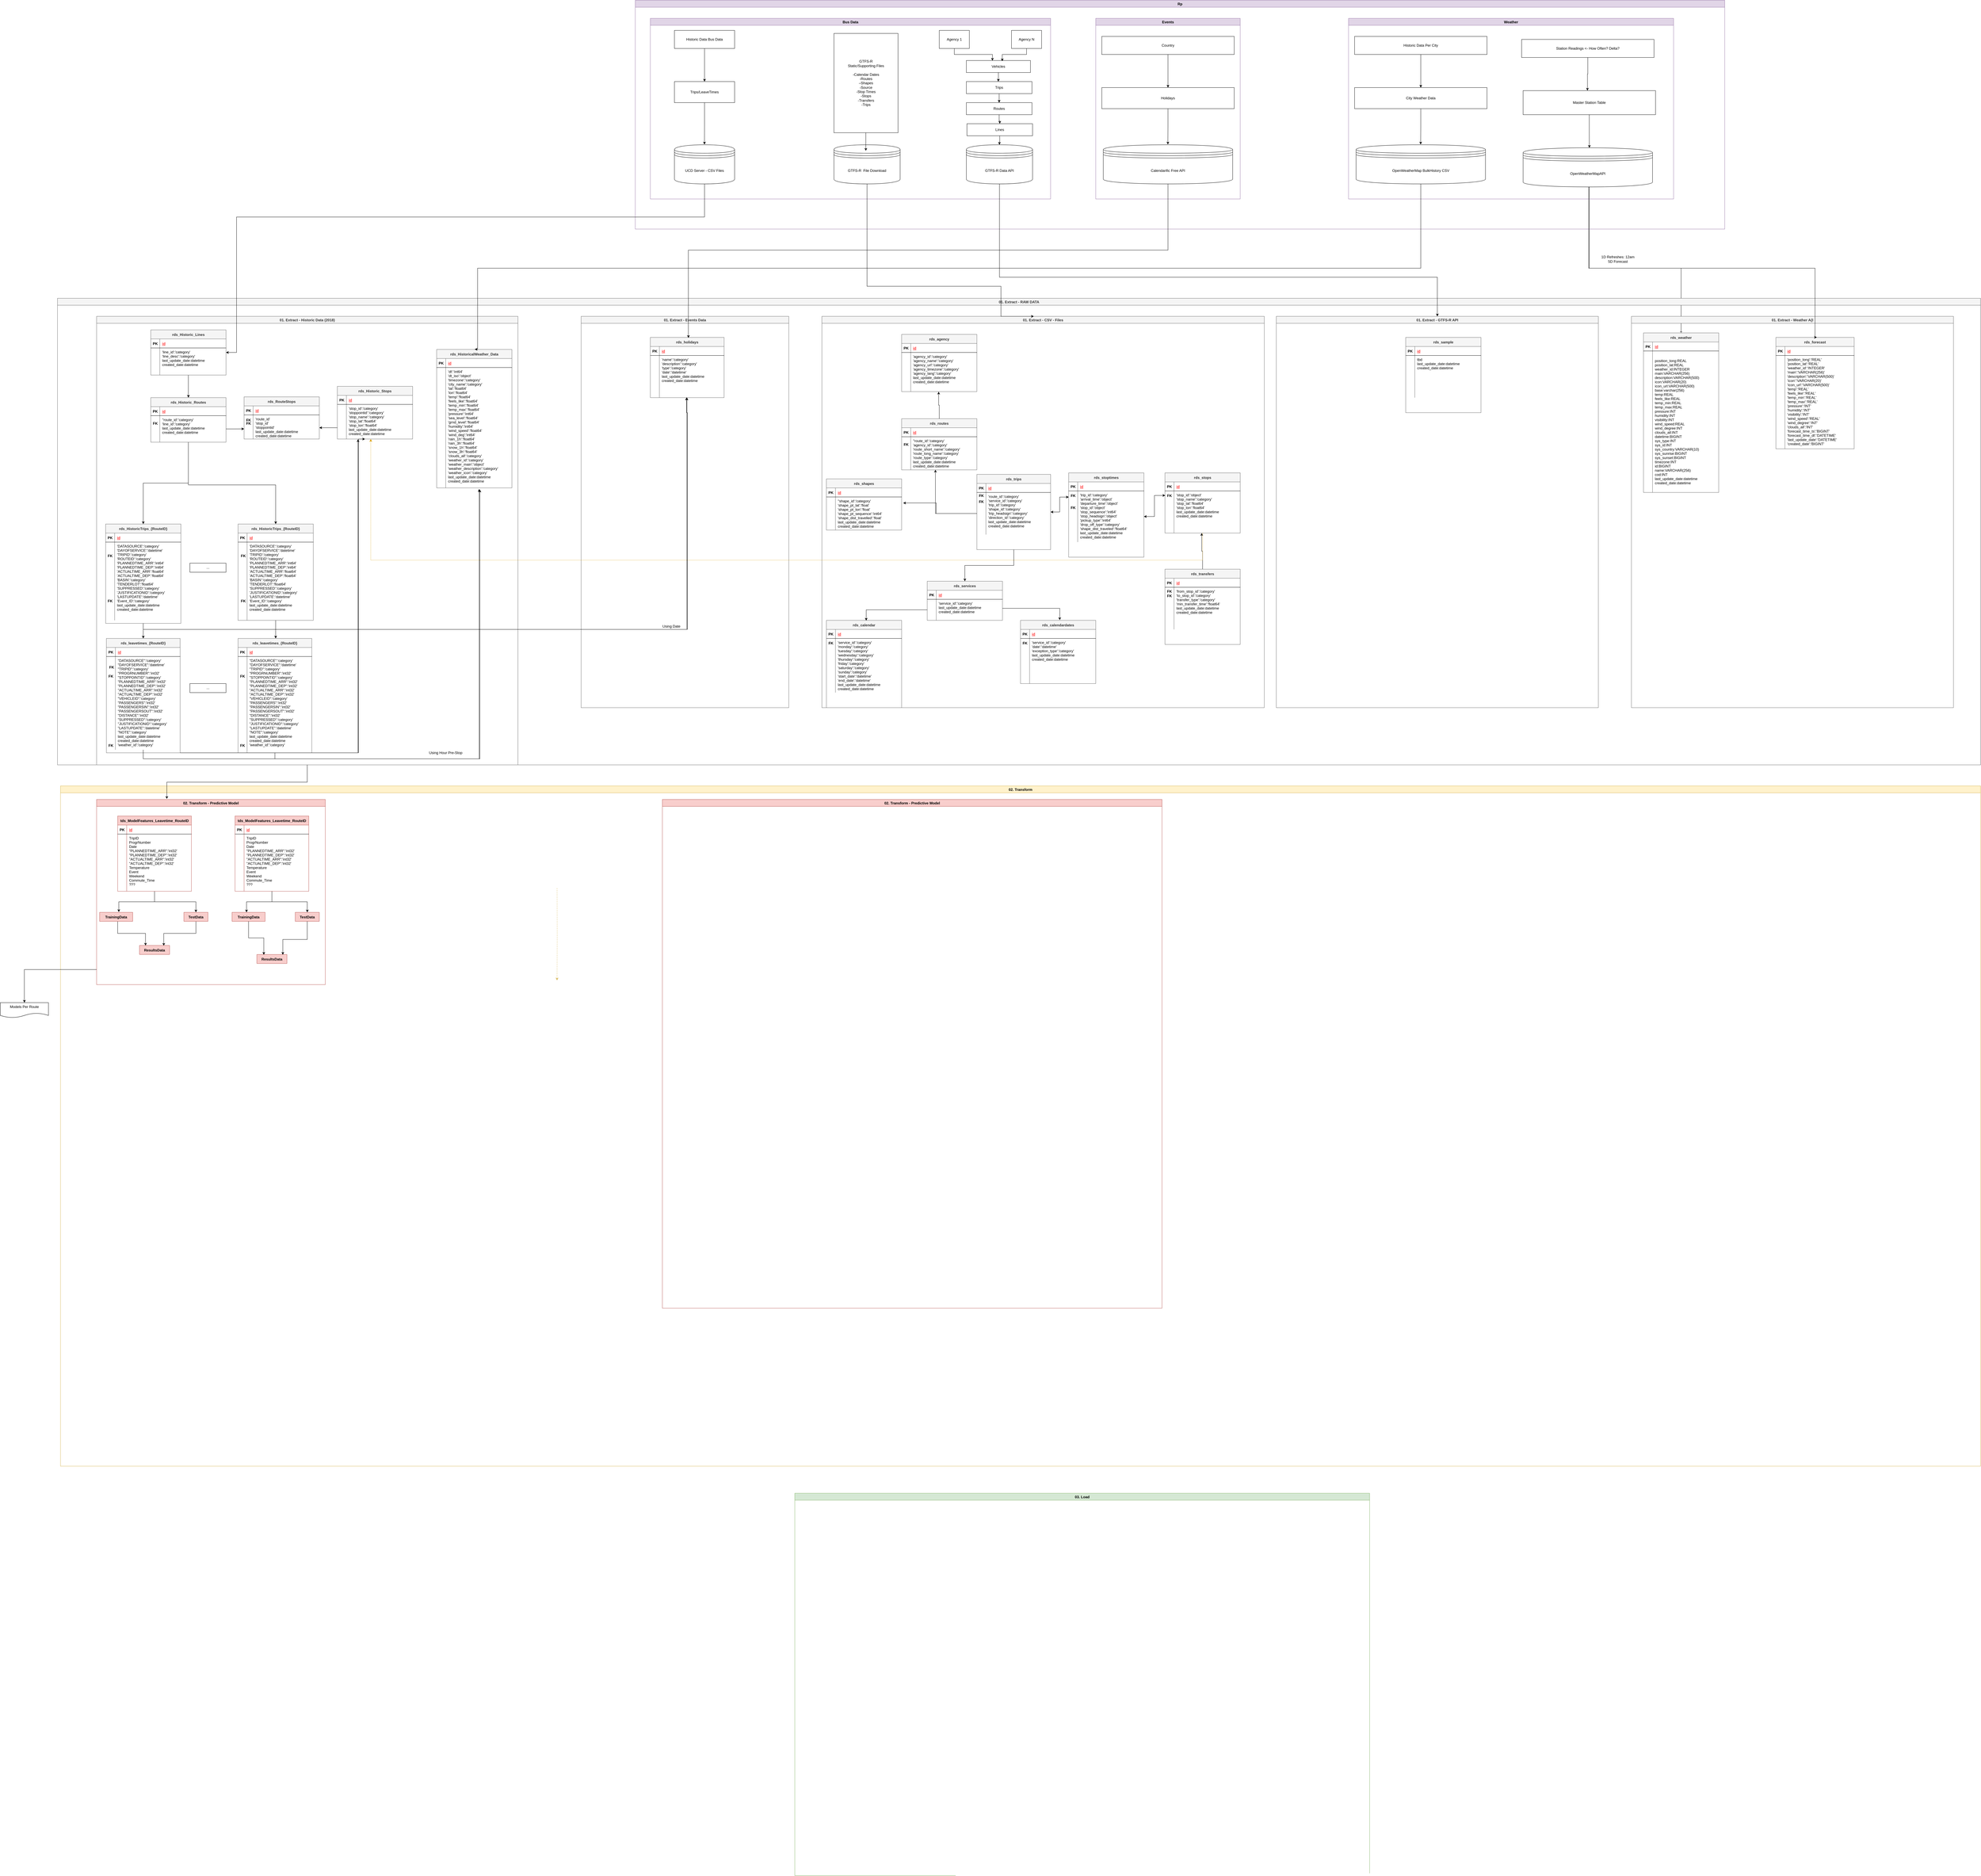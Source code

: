 <mxfile version="14.8.1" type="device"><diagram id="R2lEEEUBdFMjLlhIrx00" name="Page-1"><mxGraphModel dx="5440" dy="2784" grid="1" gridSize="10" guides="1" tooltips="1" connect="0" arrows="1" fold="1" page="1" pageScale="1" pageWidth="850" pageHeight="1100" math="0" shadow="0" extFonts="Permanent Marker^https://fonts.googleapis.com/css?family=Permanent+Marker"><root><mxCell id="0"/><mxCell id="1" parent="0"/><mxCell id="aELiCCEhUGtl-YsySnSZ-1" value="02. Transform" style="swimlane;fillColor=#fff2cc;strokeColor=#d6b656;" parent="1" vertex="1"><mxGeometry x="-2310" y="1860" width="6380" height="2260" as="geometry"/></mxCell><mxCell id="aELiCCEhUGtl-YsySnSZ-84" value="02. Transform - Predictive Model" style="swimlane;fillColor=#f8cecc;strokeColor=#b85450;" parent="aELiCCEhUGtl-YsySnSZ-1" vertex="1"><mxGeometry x="120" y="45" width="760" height="615" as="geometry"/></mxCell><mxCell id="qJ_sHDg8BoOkUK5HSfxx-853" style="edgeStyle=orthogonalEdgeStyle;rounded=0;orthogonalLoop=1;jettySize=auto;html=1;entryX=0.58;entryY=-0.033;entryDx=0;entryDy=0;entryPerimeter=0;startArrow=none;startFill=0;strokeColor=#000000;" edge="1" parent="aELiCCEhUGtl-YsySnSZ-84" source="qJ_sHDg8BoOkUK5HSfxx-816" target="qJ_sHDg8BoOkUK5HSfxx-846"><mxGeometry relative="1" as="geometry"/></mxCell><mxCell id="qJ_sHDg8BoOkUK5HSfxx-858" style="edgeStyle=orthogonalEdgeStyle;rounded=0;orthogonalLoop=1;jettySize=auto;html=1;startArrow=none;startFill=0;strokeColor=#000000;" edge="1" parent="aELiCCEhUGtl-YsySnSZ-84" source="qJ_sHDg8BoOkUK5HSfxx-816" target="qJ_sHDg8BoOkUK5HSfxx-854"><mxGeometry relative="1" as="geometry"/></mxCell><mxCell id="qJ_sHDg8BoOkUK5HSfxx-816" value="tds_ModelFeatures_Leavetime_RouteID" style="shape=table;startSize=30;container=1;collapsible=1;childLayout=tableLayout;fixedRows=1;rowLines=0;fontStyle=1;align=center;resizeLast=1;fillColor=#f8cecc;strokeColor=#b85450;" vertex="1" parent="aELiCCEhUGtl-YsySnSZ-84"><mxGeometry x="70" y="55" width="245" height="250" as="geometry"/></mxCell><mxCell id="qJ_sHDg8BoOkUK5HSfxx-817" value="" style="shape=partialRectangle;collapsible=0;dropTarget=0;pointerEvents=0;fillColor=none;points=[[0,0.5],[1,0.5]];portConstraint=eastwest;top=0;left=0;right=0;bottom=1;" vertex="1" parent="qJ_sHDg8BoOkUK5HSfxx-816"><mxGeometry y="30" width="245" height="30" as="geometry"/></mxCell><mxCell id="qJ_sHDg8BoOkUK5HSfxx-818" value="PK" style="shape=partialRectangle;overflow=hidden;connectable=0;fillColor=none;top=0;left=0;bottom=0;right=0;fontStyle=1;" vertex="1" parent="qJ_sHDg8BoOkUK5HSfxx-817"><mxGeometry width="30" height="30" as="geometry"/></mxCell><mxCell id="qJ_sHDg8BoOkUK5HSfxx-819" value="id" style="shape=partialRectangle;overflow=hidden;connectable=0;fillColor=none;top=0;left=0;bottom=0;right=0;align=left;spacingLeft=6;fontStyle=5;fontColor=#FF3333;" vertex="1" parent="qJ_sHDg8BoOkUK5HSfxx-817"><mxGeometry x="30" width="215" height="30" as="geometry"/></mxCell><mxCell id="qJ_sHDg8BoOkUK5HSfxx-820" value="" style="shape=partialRectangle;collapsible=0;dropTarget=0;pointerEvents=0;fillColor=none;points=[[0,0.5],[1,0.5]];portConstraint=eastwest;top=0;left=0;right=0;bottom=0;" vertex="1" parent="qJ_sHDg8BoOkUK5HSfxx-816"><mxGeometry y="60" width="245" height="190" as="geometry"/></mxCell><mxCell id="qJ_sHDg8BoOkUK5HSfxx-821" value="" style="shape=partialRectangle;overflow=hidden;connectable=0;fillColor=none;top=0;left=0;bottom=0;right=0;" vertex="1" parent="qJ_sHDg8BoOkUK5HSfxx-820"><mxGeometry width="30" height="190" as="geometry"/></mxCell><mxCell id="qJ_sHDg8BoOkUK5HSfxx-822" value="TripID&#xa;ProgrNumber&#xa;Date&#xa;&quot;PLANNEDTIME_ARR&quot;:'int32'&#xa;&quot;PLANNEDTIME_DEP&quot;:'int32'&#xa;&quot;ACTUALTIME_ARR&quot;:'int32'&#xa;&quot;ACTUALTIME_DEP&quot;:'int32'&#xa;Temperature&#xa;Event&#xa;Weekend&#xa;Commute_Time&#xa;???&#xa;" style="shape=partialRectangle;overflow=hidden;connectable=0;fillColor=none;top=0;left=0;bottom=0;right=0;align=left;spacingLeft=6;verticalAlign=top;" vertex="1" parent="qJ_sHDg8BoOkUK5HSfxx-820"><mxGeometry x="30" width="215" height="190" as="geometry"/></mxCell><mxCell id="qJ_sHDg8BoOkUK5HSfxx-834" value="tds_ModelFeatures_Leavetime_RouteID" style="shape=table;startSize=30;container=1;collapsible=1;childLayout=tableLayout;fixedRows=1;rowLines=0;fontStyle=1;align=center;resizeLast=1;fillColor=#f8cecc;strokeColor=#b85450;" vertex="1" parent="aELiCCEhUGtl-YsySnSZ-84"><mxGeometry x="460" y="55" width="245" height="250" as="geometry"/></mxCell><mxCell id="qJ_sHDg8BoOkUK5HSfxx-835" value="" style="shape=partialRectangle;collapsible=0;dropTarget=0;pointerEvents=0;fillColor=none;points=[[0,0.5],[1,0.5]];portConstraint=eastwest;top=0;left=0;right=0;bottom=1;" vertex="1" parent="qJ_sHDg8BoOkUK5HSfxx-834"><mxGeometry y="30" width="245" height="30" as="geometry"/></mxCell><mxCell id="qJ_sHDg8BoOkUK5HSfxx-836" value="PK" style="shape=partialRectangle;overflow=hidden;connectable=0;fillColor=none;top=0;left=0;bottom=0;right=0;fontStyle=1;" vertex="1" parent="qJ_sHDg8BoOkUK5HSfxx-835"><mxGeometry width="30" height="30" as="geometry"/></mxCell><mxCell id="qJ_sHDg8BoOkUK5HSfxx-837" value="id" style="shape=partialRectangle;overflow=hidden;connectable=0;fillColor=none;top=0;left=0;bottom=0;right=0;align=left;spacingLeft=6;fontStyle=5;fontColor=#FF3333;" vertex="1" parent="qJ_sHDg8BoOkUK5HSfxx-835"><mxGeometry x="30" width="215" height="30" as="geometry"/></mxCell><mxCell id="qJ_sHDg8BoOkUK5HSfxx-838" value="" style="shape=partialRectangle;collapsible=0;dropTarget=0;pointerEvents=0;fillColor=none;points=[[0,0.5],[1,0.5]];portConstraint=eastwest;top=0;left=0;right=0;bottom=0;" vertex="1" parent="qJ_sHDg8BoOkUK5HSfxx-834"><mxGeometry y="60" width="245" height="190" as="geometry"/></mxCell><mxCell id="qJ_sHDg8BoOkUK5HSfxx-839" value="" style="shape=partialRectangle;overflow=hidden;connectable=0;fillColor=none;top=0;left=0;bottom=0;right=0;" vertex="1" parent="qJ_sHDg8BoOkUK5HSfxx-838"><mxGeometry width="30" height="190" as="geometry"/></mxCell><mxCell id="qJ_sHDg8BoOkUK5HSfxx-840" value="TripID&#xa;ProgrNumber&#xa;Date&#xa;&quot;PLANNEDTIME_ARR&quot;:'int32'&#xa;&quot;PLANNEDTIME_DEP&quot;:'int32'&#xa;&quot;ACTUALTIME_ARR&quot;:'int32'&#xa;&quot;ACTUALTIME_DEP&quot;:'int32'&#xa;Temperature&#xa;Event&#xa;Weekend&#xa;Commute_Time&#xa;???&#xa;" style="shape=partialRectangle;overflow=hidden;connectable=0;fillColor=none;top=0;left=0;bottom=0;right=0;align=left;spacingLeft=6;verticalAlign=top;" vertex="1" parent="qJ_sHDg8BoOkUK5HSfxx-838"><mxGeometry x="30" width="215" height="190" as="geometry"/></mxCell><mxCell id="qJ_sHDg8BoOkUK5HSfxx-863" style="edgeStyle=orthogonalEdgeStyle;rounded=0;orthogonalLoop=1;jettySize=auto;html=1;entryX=0.2;entryY=0.017;entryDx=0;entryDy=0;entryPerimeter=0;startArrow=none;startFill=0;strokeColor=#000000;" edge="1" parent="aELiCCEhUGtl-YsySnSZ-84" source="qJ_sHDg8BoOkUK5HSfxx-846" target="qJ_sHDg8BoOkUK5HSfxx-859"><mxGeometry relative="1" as="geometry"><Array as="points"><mxPoint x="70" y="445"/><mxPoint x="163" y="445"/></Array></mxGeometry></mxCell><mxCell id="qJ_sHDg8BoOkUK5HSfxx-846" value="TrainingData" style="shape=table;startSize=30;container=1;collapsible=1;childLayout=tableLayout;fixedRows=1;rowLines=0;fontStyle=1;align=center;resizeLast=1;fillColor=#f8cecc;strokeColor=#b85450;" vertex="1" collapsed="1" parent="aELiCCEhUGtl-YsySnSZ-84"><mxGeometry x="10" y="375" width="110" height="30" as="geometry"><mxRectangle x="20" y="375" width="160" height="60" as="alternateBounds"/></mxGeometry></mxCell><mxCell id="qJ_sHDg8BoOkUK5HSfxx-847" value="" style="shape=partialRectangle;collapsible=0;dropTarget=0;pointerEvents=0;fillColor=none;points=[[0,0.5],[1,0.5]];portConstraint=eastwest;top=0;left=0;right=0;bottom=1;" vertex="1" parent="qJ_sHDg8BoOkUK5HSfxx-846"><mxGeometry y="30" width="160" height="30" as="geometry"/></mxCell><mxCell id="qJ_sHDg8BoOkUK5HSfxx-848" value="PK" style="shape=partialRectangle;overflow=hidden;connectable=0;fillColor=none;top=0;left=0;bottom=0;right=0;fontStyle=1;" vertex="1" parent="qJ_sHDg8BoOkUK5HSfxx-847"><mxGeometry width="30" height="30" as="geometry"/></mxCell><mxCell id="qJ_sHDg8BoOkUK5HSfxx-849" value="id" style="shape=partialRectangle;overflow=hidden;connectable=0;fillColor=none;top=0;left=0;bottom=0;right=0;align=left;spacingLeft=6;fontStyle=5;fontColor=#FF3333;" vertex="1" parent="qJ_sHDg8BoOkUK5HSfxx-847"><mxGeometry x="30" width="130" height="30" as="geometry"/></mxCell><mxCell id="qJ_sHDg8BoOkUK5HSfxx-864" style="edgeStyle=orthogonalEdgeStyle;rounded=0;orthogonalLoop=1;jettySize=auto;html=1;startArrow=none;startFill=0;strokeColor=#000000;entryX=0.806;entryY=0.033;entryDx=0;entryDy=0;entryPerimeter=0;" edge="1" parent="aELiCCEhUGtl-YsySnSZ-84" source="qJ_sHDg8BoOkUK5HSfxx-854" target="qJ_sHDg8BoOkUK5HSfxx-859"><mxGeometry relative="1" as="geometry"><mxPoint x="250" y="495" as="targetPoint"/><Array as="points"><mxPoint x="330" y="445"/><mxPoint x="223" y="445"/></Array></mxGeometry></mxCell><mxCell id="qJ_sHDg8BoOkUK5HSfxx-854" value="TestData" style="shape=table;startSize=30;container=1;collapsible=1;childLayout=tableLayout;fixedRows=1;rowLines=0;fontStyle=1;align=center;resizeLast=1;fillColor=#f8cecc;strokeColor=#b85450;" vertex="1" collapsed="1" parent="aELiCCEhUGtl-YsySnSZ-84"><mxGeometry x="290" y="375" width="80" height="30" as="geometry"><mxRectangle x="220" y="375" width="160" height="60" as="alternateBounds"/></mxGeometry></mxCell><mxCell id="qJ_sHDg8BoOkUK5HSfxx-855" value="" style="shape=partialRectangle;collapsible=0;dropTarget=0;pointerEvents=0;fillColor=none;points=[[0,0.5],[1,0.5]];portConstraint=eastwest;top=0;left=0;right=0;bottom=1;" vertex="1" parent="qJ_sHDg8BoOkUK5HSfxx-854"><mxGeometry y="30" width="160" height="30" as="geometry"/></mxCell><mxCell id="qJ_sHDg8BoOkUK5HSfxx-856" value="PK" style="shape=partialRectangle;overflow=hidden;connectable=0;fillColor=none;top=0;left=0;bottom=0;right=0;fontStyle=1;" vertex="1" parent="qJ_sHDg8BoOkUK5HSfxx-855"><mxGeometry width="30" height="30" as="geometry"/></mxCell><mxCell id="qJ_sHDg8BoOkUK5HSfxx-857" value="id" style="shape=partialRectangle;overflow=hidden;connectable=0;fillColor=none;top=0;left=0;bottom=0;right=0;align=left;spacingLeft=6;fontStyle=5;fontColor=#FF3333;" vertex="1" parent="qJ_sHDg8BoOkUK5HSfxx-855"><mxGeometry x="30" width="130" height="30" as="geometry"/></mxCell><mxCell id="qJ_sHDg8BoOkUK5HSfxx-859" value="ResultsData" style="shape=table;startSize=30;container=1;collapsible=1;childLayout=tableLayout;fixedRows=1;rowLines=0;fontStyle=1;align=center;resizeLast=1;fillColor=#f8cecc;strokeColor=#b85450;" vertex="1" collapsed="1" parent="aELiCCEhUGtl-YsySnSZ-84"><mxGeometry x="142.5" y="485" width="100" height="30" as="geometry"><mxRectangle x="120" y="515" width="160" height="60" as="alternateBounds"/></mxGeometry></mxCell><mxCell id="qJ_sHDg8BoOkUK5HSfxx-860" value="" style="shape=partialRectangle;collapsible=0;dropTarget=0;pointerEvents=0;fillColor=none;points=[[0,0.5],[1,0.5]];portConstraint=eastwest;top=0;left=0;right=0;bottom=1;" vertex="1" parent="qJ_sHDg8BoOkUK5HSfxx-859"><mxGeometry y="30" width="160" height="30" as="geometry"/></mxCell><mxCell id="qJ_sHDg8BoOkUK5HSfxx-861" value="PK" style="shape=partialRectangle;overflow=hidden;connectable=0;fillColor=none;top=0;left=0;bottom=0;right=0;fontStyle=1;" vertex="1" parent="qJ_sHDg8BoOkUK5HSfxx-860"><mxGeometry width="30" height="30" as="geometry"/></mxCell><mxCell id="qJ_sHDg8BoOkUK5HSfxx-862" value="id" style="shape=partialRectangle;overflow=hidden;connectable=0;fillColor=none;top=0;left=0;bottom=0;right=0;align=left;spacingLeft=6;fontStyle=5;fontColor=#FF3333;" vertex="1" parent="qJ_sHDg8BoOkUK5HSfxx-860"><mxGeometry x="30" width="130" height="30" as="geometry"/></mxCell><mxCell id="qJ_sHDg8BoOkUK5HSfxx-865" value="TrainingData" style="shape=table;startSize=30;container=1;collapsible=1;childLayout=tableLayout;fixedRows=1;rowLines=0;fontStyle=1;align=center;resizeLast=1;fillColor=#f8cecc;strokeColor=#b85450;" vertex="1" collapsed="1" parent="aELiCCEhUGtl-YsySnSZ-84"><mxGeometry x="450" y="375" width="110" height="30" as="geometry"><mxRectangle x="-1800" y="2280" width="160" height="60" as="alternateBounds"/></mxGeometry></mxCell><mxCell id="qJ_sHDg8BoOkUK5HSfxx-866" value="" style="shape=partialRectangle;collapsible=0;dropTarget=0;pointerEvents=0;fillColor=none;points=[[0,0.5],[1,0.5]];portConstraint=eastwest;top=0;left=0;right=0;bottom=1;" vertex="1" parent="qJ_sHDg8BoOkUK5HSfxx-865"><mxGeometry y="30" width="160" height="30" as="geometry"/></mxCell><mxCell id="qJ_sHDg8BoOkUK5HSfxx-867" value="PK" style="shape=partialRectangle;overflow=hidden;connectable=0;fillColor=none;top=0;left=0;bottom=0;right=0;fontStyle=1;" vertex="1" parent="qJ_sHDg8BoOkUK5HSfxx-866"><mxGeometry width="30" height="30" as="geometry"/></mxCell><mxCell id="qJ_sHDg8BoOkUK5HSfxx-868" value="id" style="shape=partialRectangle;overflow=hidden;connectable=0;fillColor=none;top=0;left=0;bottom=0;right=0;align=left;spacingLeft=6;fontStyle=5;fontColor=#FF3333;" vertex="1" parent="qJ_sHDg8BoOkUK5HSfxx-866"><mxGeometry x="30" width="130" height="30" as="geometry"/></mxCell><mxCell id="qJ_sHDg8BoOkUK5HSfxx-877" style="edgeStyle=orthogonalEdgeStyle;rounded=0;orthogonalLoop=1;jettySize=auto;html=1;entryX=0.438;entryY=0;entryDx=0;entryDy=0;entryPerimeter=0;startArrow=none;startFill=0;strokeColor=#000000;" edge="1" parent="aELiCCEhUGtl-YsySnSZ-84" source="qJ_sHDg8BoOkUK5HSfxx-834" target="qJ_sHDg8BoOkUK5HSfxx-865"><mxGeometry relative="1" as="geometry"/></mxCell><mxCell id="qJ_sHDg8BoOkUK5HSfxx-873" value="ResultsData" style="shape=table;startSize=30;container=1;collapsible=1;childLayout=tableLayout;fixedRows=1;rowLines=0;fontStyle=1;align=center;resizeLast=1;fillColor=#f8cecc;strokeColor=#b85450;" vertex="1" collapsed="1" parent="aELiCCEhUGtl-YsySnSZ-84"><mxGeometry x="532.5" y="515" width="100" height="30" as="geometry"><mxRectangle x="-1700" y="2420" width="160" height="60" as="alternateBounds"/></mxGeometry></mxCell><mxCell id="qJ_sHDg8BoOkUK5HSfxx-874" value="" style="shape=partialRectangle;collapsible=0;dropTarget=0;pointerEvents=0;fillColor=none;points=[[0,0.5],[1,0.5]];portConstraint=eastwest;top=0;left=0;right=0;bottom=1;" vertex="1" parent="qJ_sHDg8BoOkUK5HSfxx-873"><mxGeometry y="30" width="160" height="30" as="geometry"/></mxCell><mxCell id="qJ_sHDg8BoOkUK5HSfxx-875" value="PK" style="shape=partialRectangle;overflow=hidden;connectable=0;fillColor=none;top=0;left=0;bottom=0;right=0;fontStyle=1;" vertex="1" parent="qJ_sHDg8BoOkUK5HSfxx-874"><mxGeometry width="30" height="30" as="geometry"/></mxCell><mxCell id="qJ_sHDg8BoOkUK5HSfxx-876" value="id" style="shape=partialRectangle;overflow=hidden;connectable=0;fillColor=none;top=0;left=0;bottom=0;right=0;align=left;spacingLeft=6;fontStyle=5;fontColor=#FF3333;" vertex="1" parent="qJ_sHDg8BoOkUK5HSfxx-874"><mxGeometry x="30" width="130" height="30" as="geometry"/></mxCell><mxCell id="qJ_sHDg8BoOkUK5HSfxx-880" style="edgeStyle=orthogonalEdgeStyle;rounded=0;orthogonalLoop=1;jettySize=auto;html=1;entryX=0.231;entryY=0.033;entryDx=0;entryDy=0;entryPerimeter=0;startArrow=none;startFill=0;strokeColor=#000000;" edge="1" parent="aELiCCEhUGtl-YsySnSZ-84" source="qJ_sHDg8BoOkUK5HSfxx-865" target="qJ_sHDg8BoOkUK5HSfxx-873"><mxGeometry relative="1" as="geometry"/></mxCell><mxCell id="qJ_sHDg8BoOkUK5HSfxx-869" value="TestData" style="shape=table;startSize=30;container=1;collapsible=1;childLayout=tableLayout;fixedRows=1;rowLines=0;fontStyle=1;align=center;resizeLast=1;fillColor=#f8cecc;strokeColor=#b85450;" vertex="1" collapsed="1" parent="aELiCCEhUGtl-YsySnSZ-84"><mxGeometry x="660" y="375" width="80" height="30" as="geometry"><mxRectangle x="-1600" y="2280" width="160" height="60" as="alternateBounds"/></mxGeometry></mxCell><mxCell id="qJ_sHDg8BoOkUK5HSfxx-870" value="" style="shape=partialRectangle;collapsible=0;dropTarget=0;pointerEvents=0;fillColor=none;points=[[0,0.5],[1,0.5]];portConstraint=eastwest;top=0;left=0;right=0;bottom=1;" vertex="1" parent="qJ_sHDg8BoOkUK5HSfxx-869"><mxGeometry y="30" width="160" height="30" as="geometry"/></mxCell><mxCell id="qJ_sHDg8BoOkUK5HSfxx-871" value="PK" style="shape=partialRectangle;overflow=hidden;connectable=0;fillColor=none;top=0;left=0;bottom=0;right=0;fontStyle=1;" vertex="1" parent="qJ_sHDg8BoOkUK5HSfxx-870"><mxGeometry width="30" height="30" as="geometry"/></mxCell><mxCell id="qJ_sHDg8BoOkUK5HSfxx-872" value="id" style="shape=partialRectangle;overflow=hidden;connectable=0;fillColor=none;top=0;left=0;bottom=0;right=0;align=left;spacingLeft=6;fontStyle=5;fontColor=#FF3333;" vertex="1" parent="qJ_sHDg8BoOkUK5HSfxx-870"><mxGeometry x="30" width="130" height="30" as="geometry"/></mxCell><mxCell id="qJ_sHDg8BoOkUK5HSfxx-878" style="edgeStyle=orthogonalEdgeStyle;rounded=0;orthogonalLoop=1;jettySize=auto;html=1;startArrow=none;startFill=0;strokeColor=#000000;" edge="1" parent="aELiCCEhUGtl-YsySnSZ-84" source="qJ_sHDg8BoOkUK5HSfxx-834" target="qJ_sHDg8BoOkUK5HSfxx-869"><mxGeometry relative="1" as="geometry"/></mxCell><mxCell id="qJ_sHDg8BoOkUK5HSfxx-879" style="edgeStyle=orthogonalEdgeStyle;rounded=0;orthogonalLoop=1;jettySize=auto;html=1;entryX=0.863;entryY=0.033;entryDx=0;entryDy=0;entryPerimeter=0;startArrow=none;startFill=0;strokeColor=#000000;" edge="1" parent="aELiCCEhUGtl-YsySnSZ-84" source="qJ_sHDg8BoOkUK5HSfxx-869" target="qJ_sHDg8BoOkUK5HSfxx-873"><mxGeometry relative="1" as="geometry"><Array as="points"><mxPoint x="700" y="465"/><mxPoint x="619" y="465"/></Array></mxGeometry></mxCell><mxCell id="2db0SEtzYKJjsB955wFN-212" style="edgeStyle=orthogonalEdgeStyle;rounded=0;orthogonalLoop=1;jettySize=auto;html=1;entryX=0.533;entryY=-0.009;entryDx=0;entryDy=0;entryPerimeter=0;startArrow=none;startFill=0;endArrow=classic;endFill=1;dashed=1;fillColor=#fff2cc;strokeColor=#d6b656;" parent="aELiCCEhUGtl-YsySnSZ-1" edge="1"><mxGeometry relative="1" as="geometry"><mxPoint x="1650" y="340" as="sourcePoint"/><mxPoint x="1649.9" y="646.13" as="targetPoint"/></mxGeometry></mxCell><mxCell id="aELiCCEhUGtl-YsySnSZ-47" style="edgeStyle=orthogonalEdgeStyle;rounded=0;orthogonalLoop=1;jettySize=auto;html=1;exitX=0.5;exitY=1;exitDx=0;exitDy=0;entryX=0.5;entryY=0;entryDx=0;entryDy=0;endArrow=ERone;endFill=0;fontSize=12;fontColor=#FF3333;" parent="1" source="aELiCCEhUGtl-YsySnSZ-6" target="aELiCCEhUGtl-YsySnSZ-14" edge="1"><mxGeometry relative="1" as="geometry"><Array as="points"><mxPoint x="2770" y="140"/><mxPoint x="3075" y="140"/></Array></mxGeometry></mxCell><mxCell id="aELiCCEhUGtl-YsySnSZ-13" value="01. Extract - RAW DATA" style="swimlane;fillColor=#f5f5f5;strokeColor=#666666;fontColor=#333333;" parent="1" vertex="1"><mxGeometry x="-2320" y="240" width="6390" height="1550" as="geometry"/></mxCell><mxCell id="qJ_sHDg8BoOkUK5HSfxx-317" value="01. Extract - CSV - Files" style="swimlane;fillColor=#f5f5f5;strokeColor=#666666;fontColor=#333333;" vertex="1" parent="aELiCCEhUGtl-YsySnSZ-13"><mxGeometry x="2540" y="60" width="1470" height="1300" as="geometry"/></mxCell><mxCell id="qJ_sHDg8BoOkUK5HSfxx-32" value="rds_agency" style="shape=table;startSize=30;container=1;collapsible=1;childLayout=tableLayout;fixedRows=1;rowLines=0;fontStyle=1;align=center;resizeLast=1;fillColor=#f5f5f5;strokeColor=#666666;fontColor=#333333;" vertex="1" parent="qJ_sHDg8BoOkUK5HSfxx-317"><mxGeometry x="265" y="60" width="250" height="190" as="geometry"/></mxCell><mxCell id="qJ_sHDg8BoOkUK5HSfxx-33" value="" style="shape=partialRectangle;collapsible=0;dropTarget=0;pointerEvents=0;fillColor=none;points=[[0,0.5],[1,0.5]];portConstraint=eastwest;top=0;left=0;right=0;bottom=1;" vertex="1" parent="qJ_sHDg8BoOkUK5HSfxx-32"><mxGeometry y="30" width="250" height="30" as="geometry"/></mxCell><mxCell id="qJ_sHDg8BoOkUK5HSfxx-34" value="PK" style="shape=partialRectangle;overflow=hidden;connectable=0;fillColor=none;top=0;left=0;bottom=0;right=0;fontStyle=1;" vertex="1" parent="qJ_sHDg8BoOkUK5HSfxx-33"><mxGeometry width="30" height="30" as="geometry"/></mxCell><mxCell id="qJ_sHDg8BoOkUK5HSfxx-35" value="id" style="shape=partialRectangle;overflow=hidden;connectable=0;fillColor=none;top=0;left=0;bottom=0;right=0;align=left;spacingLeft=6;fontStyle=5;fontColor=#FF3333;" vertex="1" parent="qJ_sHDg8BoOkUK5HSfxx-33"><mxGeometry x="30" width="220" height="30" as="geometry"/></mxCell><mxCell id="qJ_sHDg8BoOkUK5HSfxx-36" value="" style="shape=partialRectangle;collapsible=0;dropTarget=0;pointerEvents=0;fillColor=none;points=[[0,0.5],[1,0.5]];portConstraint=eastwest;top=0;left=0;right=0;bottom=0;" vertex="1" parent="qJ_sHDg8BoOkUK5HSfxx-32"><mxGeometry y="60" width="250" height="130" as="geometry"/></mxCell><mxCell id="qJ_sHDg8BoOkUK5HSfxx-37" value="" style="shape=partialRectangle;overflow=hidden;connectable=0;fillColor=none;top=0;left=0;bottom=0;right=0;" vertex="1" parent="qJ_sHDg8BoOkUK5HSfxx-36"><mxGeometry width="30" height="130" as="geometry"/></mxCell><mxCell id="qJ_sHDg8BoOkUK5HSfxx-38" value="'agency_id':'category'&#xa;'agency_name':'category'&#xa;'agency_url':'category'&#xa;'agency_timezone':'category' &#xa;'agency_lang':'category'&#xa;last_update_date:datetime&#xa;created_date:datetime" style="shape=partialRectangle;overflow=hidden;connectable=0;fillColor=none;top=0;left=0;bottom=0;right=0;align=left;spacingLeft=6;verticalAlign=top;" vertex="1" parent="qJ_sHDg8BoOkUK5HSfxx-36"><mxGeometry x="30" width="220" height="130" as="geometry"/></mxCell><mxCell id="qJ_sHDg8BoOkUK5HSfxx-78" value="rds_routes" style="shape=table;startSize=30;container=1;collapsible=1;childLayout=tableLayout;fixedRows=1;rowLines=0;fontStyle=1;align=center;resizeLast=1;fillColor=#f5f5f5;strokeColor=#666666;fontColor=#333333;" vertex="1" parent="qJ_sHDg8BoOkUK5HSfxx-317"><mxGeometry x="265" y="340" width="250" height="170" as="geometry"/></mxCell><mxCell id="qJ_sHDg8BoOkUK5HSfxx-79" value="" style="shape=partialRectangle;collapsible=0;dropTarget=0;pointerEvents=0;fillColor=none;points=[[0,0.5],[1,0.5]];portConstraint=eastwest;top=0;left=0;right=0;bottom=1;" vertex="1" parent="qJ_sHDg8BoOkUK5HSfxx-78"><mxGeometry y="30" width="250" height="30" as="geometry"/></mxCell><mxCell id="qJ_sHDg8BoOkUK5HSfxx-80" value="PK" style="shape=partialRectangle;overflow=hidden;connectable=0;fillColor=none;top=0;left=0;bottom=0;right=0;fontStyle=1;" vertex="1" parent="qJ_sHDg8BoOkUK5HSfxx-79"><mxGeometry width="30" height="30" as="geometry"/></mxCell><mxCell id="qJ_sHDg8BoOkUK5HSfxx-81" value="id" style="shape=partialRectangle;overflow=hidden;connectable=0;fillColor=none;top=0;left=0;bottom=0;right=0;align=left;spacingLeft=6;fontStyle=5;fontColor=#FF3333;" vertex="1" parent="qJ_sHDg8BoOkUK5HSfxx-79"><mxGeometry x="30" width="220" height="30" as="geometry"/></mxCell><mxCell id="qJ_sHDg8BoOkUK5HSfxx-82" value="" style="shape=partialRectangle;collapsible=0;dropTarget=0;pointerEvents=0;fillColor=none;points=[[0,0.5],[1,0.5]];portConstraint=eastwest;top=0;left=0;right=0;bottom=0;" vertex="1" parent="qJ_sHDg8BoOkUK5HSfxx-78"><mxGeometry y="60" width="250" height="110" as="geometry"/></mxCell><mxCell id="qJ_sHDg8BoOkUK5HSfxx-83" value="" style="shape=partialRectangle;overflow=hidden;connectable=0;fillColor=none;top=0;left=0;bottom=0;right=0;" vertex="1" parent="qJ_sHDg8BoOkUK5HSfxx-82"><mxGeometry width="30" height="110" as="geometry"/></mxCell><mxCell id="qJ_sHDg8BoOkUK5HSfxx-84" value="''route_id':'category'&#xa;'agency_id':'category'&#xa;'route_short_name':'category'&#xa;'route_long_name':'category'&#xa;'route_type':'category'&#xa;last_update_date:datetime&#xa;created_date:datetime&#xa;" style="shape=partialRectangle;overflow=hidden;connectable=0;fillColor=none;top=0;left=0;bottom=0;right=0;align=left;spacingLeft=6;verticalAlign=top;" vertex="1" parent="qJ_sHDg8BoOkUK5HSfxx-82"><mxGeometry x="30" width="220" height="110" as="geometry"/></mxCell><mxCell id="qJ_sHDg8BoOkUK5HSfxx-213" value="rds_shapes" style="shape=table;startSize=30;container=1;collapsible=1;childLayout=tableLayout;fixedRows=1;rowLines=0;fontStyle=1;align=center;resizeLast=1;fillColor=#f5f5f5;strokeColor=#666666;fontColor=#333333;" vertex="1" parent="qJ_sHDg8BoOkUK5HSfxx-317"><mxGeometry x="15" y="540" width="250" height="170" as="geometry"/></mxCell><mxCell id="qJ_sHDg8BoOkUK5HSfxx-214" value="" style="shape=partialRectangle;collapsible=0;dropTarget=0;pointerEvents=0;fillColor=none;points=[[0,0.5],[1,0.5]];portConstraint=eastwest;top=0;left=0;right=0;bottom=1;" vertex="1" parent="qJ_sHDg8BoOkUK5HSfxx-213"><mxGeometry y="30" width="250" height="30" as="geometry"/></mxCell><mxCell id="qJ_sHDg8BoOkUK5HSfxx-215" value="PK" style="shape=partialRectangle;overflow=hidden;connectable=0;fillColor=none;top=0;left=0;bottom=0;right=0;fontStyle=1;" vertex="1" parent="qJ_sHDg8BoOkUK5HSfxx-214"><mxGeometry width="30" height="30" as="geometry"/></mxCell><mxCell id="qJ_sHDg8BoOkUK5HSfxx-216" value="id" style="shape=partialRectangle;overflow=hidden;connectable=0;fillColor=none;top=0;left=0;bottom=0;right=0;align=left;spacingLeft=6;fontStyle=5;fontColor=#FF3333;" vertex="1" parent="qJ_sHDg8BoOkUK5HSfxx-214"><mxGeometry x="30" width="220" height="30" as="geometry"/></mxCell><mxCell id="qJ_sHDg8BoOkUK5HSfxx-217" value="" style="shape=partialRectangle;collapsible=0;dropTarget=0;pointerEvents=0;fillColor=none;points=[[0,0.5],[1,0.5]];portConstraint=eastwest;top=0;left=0;right=0;bottom=0;" vertex="1" parent="qJ_sHDg8BoOkUK5HSfxx-213"><mxGeometry y="60" width="250" height="110" as="geometry"/></mxCell><mxCell id="qJ_sHDg8BoOkUK5HSfxx-218" value="" style="shape=partialRectangle;overflow=hidden;connectable=0;fillColor=none;top=0;left=0;bottom=0;right=0;" vertex="1" parent="qJ_sHDg8BoOkUK5HSfxx-217"><mxGeometry width="30" height="110" as="geometry"/></mxCell><mxCell id="qJ_sHDg8BoOkUK5HSfxx-219" value="''shape_id':'category'&#xa;'shape_pt_lat':'float'&#xa;'shape_pt_lon':'float'&#xa;'shape_pt_sequence':'int64'&#xa;'shape_dist_travelled':'float'&#xa;last_update_date:datetime&#xa;created_date:datetime&#xa;" style="shape=partialRectangle;overflow=hidden;connectable=0;fillColor=none;top=0;left=0;bottom=0;right=0;align=left;spacingLeft=6;verticalAlign=top;" vertex="1" parent="qJ_sHDg8BoOkUK5HSfxx-217"><mxGeometry x="30" width="220" height="110" as="geometry"/></mxCell><mxCell id="qJ_sHDg8BoOkUK5HSfxx-64" value="rds_calendar" style="shape=table;startSize=30;container=1;collapsible=1;childLayout=tableLayout;fixedRows=1;rowLines=0;fontStyle=1;align=center;resizeLast=1;fillColor=#f5f5f5;strokeColor=#666666;fontColor=#333333;" vertex="1" parent="qJ_sHDg8BoOkUK5HSfxx-317"><mxGeometry x="15" y="1010" width="250" height="290" as="geometry"/></mxCell><mxCell id="qJ_sHDg8BoOkUK5HSfxx-65" value="" style="shape=partialRectangle;collapsible=0;dropTarget=0;pointerEvents=0;fillColor=none;points=[[0,0.5],[1,0.5]];portConstraint=eastwest;top=0;left=0;right=0;bottom=1;" vertex="1" parent="qJ_sHDg8BoOkUK5HSfxx-64"><mxGeometry y="30" width="250" height="30" as="geometry"/></mxCell><mxCell id="qJ_sHDg8BoOkUK5HSfxx-66" value="PK" style="shape=partialRectangle;overflow=hidden;connectable=0;fillColor=none;top=0;left=0;bottom=0;right=0;fontStyle=1;" vertex="1" parent="qJ_sHDg8BoOkUK5HSfxx-65"><mxGeometry width="30" height="30" as="geometry"/></mxCell><mxCell id="qJ_sHDg8BoOkUK5HSfxx-67" value="id" style="shape=partialRectangle;overflow=hidden;connectable=0;fillColor=none;top=0;left=0;bottom=0;right=0;align=left;spacingLeft=6;fontStyle=5;fontColor=#FF3333;" vertex="1" parent="qJ_sHDg8BoOkUK5HSfxx-65"><mxGeometry x="30" width="220" height="30" as="geometry"/></mxCell><mxCell id="qJ_sHDg8BoOkUK5HSfxx-68" value="" style="shape=partialRectangle;collapsible=0;dropTarget=0;pointerEvents=0;fillColor=none;points=[[0,0.5],[1,0.5]];portConstraint=eastwest;top=0;left=0;right=0;bottom=0;" vertex="1" parent="qJ_sHDg8BoOkUK5HSfxx-64"><mxGeometry y="60" width="250" height="180" as="geometry"/></mxCell><mxCell id="qJ_sHDg8BoOkUK5HSfxx-69" value="" style="shape=partialRectangle;overflow=hidden;connectable=0;fillColor=none;top=0;left=0;bottom=0;right=0;" vertex="1" parent="qJ_sHDg8BoOkUK5HSfxx-68"><mxGeometry width="30" height="180" as="geometry"/></mxCell><mxCell id="qJ_sHDg8BoOkUK5HSfxx-70" value="'service_id':'category'&#xa;'monday':'category'&#xa;'tuesday':'category'&#xa;'wednesday':'category'&#xa;'thursday':'category'&#xa;'friday':'category'&#xa;'saturday':'category'&#xa;'sunday':'category'&#xa;'start_date':'datetime'&#xa;'end_date':'datetime'&#xa;last_update_date:datetime&#xa;created_date:datetime" style="shape=partialRectangle;overflow=hidden;connectable=0;fillColor=none;top=0;left=0;bottom=0;right=0;align=left;spacingLeft=6;verticalAlign=top;" vertex="1" parent="qJ_sHDg8BoOkUK5HSfxx-68"><mxGeometry x="30" width="220" height="180" as="geometry"/></mxCell><mxCell id="qJ_sHDg8BoOkUK5HSfxx-203" value="rds_services" style="shape=table;startSize=30;container=1;collapsible=1;childLayout=tableLayout;fixedRows=1;rowLines=0;fontStyle=1;align=center;resizeLast=1;fillColor=#f5f5f5;strokeColor=#666666;fontColor=#333333;" vertex="1" parent="qJ_sHDg8BoOkUK5HSfxx-317"><mxGeometry x="350" y="880" width="250" height="130" as="geometry"/></mxCell><mxCell id="qJ_sHDg8BoOkUK5HSfxx-204" value="" style="shape=partialRectangle;collapsible=0;dropTarget=0;pointerEvents=0;fillColor=none;points=[[0,0.5],[1,0.5]];portConstraint=eastwest;top=0;left=0;right=0;bottom=1;" vertex="1" parent="qJ_sHDg8BoOkUK5HSfxx-203"><mxGeometry y="30" width="250" height="30" as="geometry"/></mxCell><mxCell id="qJ_sHDg8BoOkUK5HSfxx-205" value="PK" style="shape=partialRectangle;overflow=hidden;connectable=0;fillColor=none;top=0;left=0;bottom=0;right=0;fontStyle=1;" vertex="1" parent="qJ_sHDg8BoOkUK5HSfxx-204"><mxGeometry width="30" height="30" as="geometry"/></mxCell><mxCell id="qJ_sHDg8BoOkUK5HSfxx-206" value="id" style="shape=partialRectangle;overflow=hidden;connectable=0;fillColor=none;top=0;left=0;bottom=0;right=0;align=left;spacingLeft=6;fontStyle=5;fontColor=#FF3333;" vertex="1" parent="qJ_sHDg8BoOkUK5HSfxx-204"><mxGeometry x="30" width="220" height="30" as="geometry"/></mxCell><mxCell id="qJ_sHDg8BoOkUK5HSfxx-207" value="" style="shape=partialRectangle;collapsible=0;dropTarget=0;pointerEvents=0;fillColor=none;points=[[0,0.5],[1,0.5]];portConstraint=eastwest;top=0;left=0;right=0;bottom=0;" vertex="1" parent="qJ_sHDg8BoOkUK5HSfxx-203"><mxGeometry y="60" width="250" height="70" as="geometry"/></mxCell><mxCell id="qJ_sHDg8BoOkUK5HSfxx-208" value="" style="shape=partialRectangle;overflow=hidden;connectable=0;fillColor=none;top=0;left=0;bottom=0;right=0;" vertex="1" parent="qJ_sHDg8BoOkUK5HSfxx-207"><mxGeometry width="30" height="70" as="geometry"/></mxCell><mxCell id="qJ_sHDg8BoOkUK5HSfxx-209" value="'service_id':'category'&#xa;last_update_date:datetime&#xa;created_date:datetime" style="shape=partialRectangle;overflow=hidden;connectable=0;fillColor=none;top=0;left=0;bottom=0;right=0;align=left;spacingLeft=6;verticalAlign=top;" vertex="1" parent="qJ_sHDg8BoOkUK5HSfxx-207"><mxGeometry x="30" width="220" height="70" as="geometry"/></mxCell><mxCell id="qJ_sHDg8BoOkUK5HSfxx-71" value="rds_calendardates" style="shape=table;startSize=30;container=1;collapsible=1;childLayout=tableLayout;fixedRows=1;rowLines=0;fontStyle=1;align=center;resizeLast=1;fillColor=#f5f5f5;strokeColor=#666666;fontColor=#333333;" vertex="1" parent="qJ_sHDg8BoOkUK5HSfxx-317"><mxGeometry x="660" y="1010" width="250" height="210" as="geometry"/></mxCell><mxCell id="qJ_sHDg8BoOkUK5HSfxx-72" value="" style="shape=partialRectangle;collapsible=0;dropTarget=0;pointerEvents=0;fillColor=none;points=[[0,0.5],[1,0.5]];portConstraint=eastwest;top=0;left=0;right=0;bottom=1;" vertex="1" parent="qJ_sHDg8BoOkUK5HSfxx-71"><mxGeometry y="30" width="250" height="30" as="geometry"/></mxCell><mxCell id="qJ_sHDg8BoOkUK5HSfxx-73" value="PK" style="shape=partialRectangle;overflow=hidden;connectable=0;fillColor=none;top=0;left=0;bottom=0;right=0;fontStyle=1;" vertex="1" parent="qJ_sHDg8BoOkUK5HSfxx-72"><mxGeometry width="30" height="30" as="geometry"/></mxCell><mxCell id="qJ_sHDg8BoOkUK5HSfxx-74" value="id" style="shape=partialRectangle;overflow=hidden;connectable=0;fillColor=none;top=0;left=0;bottom=0;right=0;align=left;spacingLeft=6;fontStyle=5;fontColor=#FF3333;" vertex="1" parent="qJ_sHDg8BoOkUK5HSfxx-72"><mxGeometry x="30" width="220" height="30" as="geometry"/></mxCell><mxCell id="qJ_sHDg8BoOkUK5HSfxx-75" value="" style="shape=partialRectangle;collapsible=0;dropTarget=0;pointerEvents=0;fillColor=none;points=[[0,0.5],[1,0.5]];portConstraint=eastwest;top=0;left=0;right=0;bottom=0;" vertex="1" parent="qJ_sHDg8BoOkUK5HSfxx-71"><mxGeometry y="60" width="250" height="150" as="geometry"/></mxCell><mxCell id="qJ_sHDg8BoOkUK5HSfxx-76" value="" style="shape=partialRectangle;overflow=hidden;connectable=0;fillColor=none;top=0;left=0;bottom=0;right=0;" vertex="1" parent="qJ_sHDg8BoOkUK5HSfxx-75"><mxGeometry width="30" height="150" as="geometry"/></mxCell><mxCell id="qJ_sHDg8BoOkUK5HSfxx-77" value="'service_id':'category'&#xa;'date':'datetime'&#xa;'exception_type':'category'&#xa;last_update_date:datetime&#xa;created_date:datetime" style="shape=partialRectangle;overflow=hidden;connectable=0;fillColor=none;top=0;left=0;bottom=0;right=0;align=left;spacingLeft=6;verticalAlign=top;" vertex="1" parent="qJ_sHDg8BoOkUK5HSfxx-75"><mxGeometry x="30" width="220" height="150" as="geometry"/></mxCell><mxCell id="qJ_sHDg8BoOkUK5HSfxx-318" style="edgeStyle=orthogonalEdgeStyle;rounded=0;orthogonalLoop=1;jettySize=auto;html=1;entryX=1.02;entryY=0.182;entryDx=0;entryDy=0;entryPerimeter=0;startArrow=none;startFill=0;" edge="1" parent="qJ_sHDg8BoOkUK5HSfxx-317" source="qJ_sHDg8BoOkUK5HSfxx-106" target="qJ_sHDg8BoOkUK5HSfxx-217"><mxGeometry relative="1" as="geometry"><Array as="points"><mxPoint x="380" y="655"/><mxPoint x="380" y="620"/></Array></mxGeometry></mxCell><mxCell id="qJ_sHDg8BoOkUK5HSfxx-106" value="rds_trips" style="shape=table;startSize=30;container=1;collapsible=1;childLayout=tableLayout;fixedRows=1;rowLines=0;fontStyle=1;align=center;resizeLast=1;fillColor=#f5f5f5;strokeColor=#666666;fontColor=#333333;" vertex="1" parent="qJ_sHDg8BoOkUK5HSfxx-317"><mxGeometry x="515" y="525" width="245" height="250" as="geometry"/></mxCell><mxCell id="qJ_sHDg8BoOkUK5HSfxx-107" value="" style="shape=partialRectangle;collapsible=0;dropTarget=0;pointerEvents=0;fillColor=none;points=[[0,0.5],[1,0.5]];portConstraint=eastwest;top=0;left=0;right=0;bottom=1;" vertex="1" parent="qJ_sHDg8BoOkUK5HSfxx-106"><mxGeometry y="30" width="245" height="30" as="geometry"/></mxCell><mxCell id="qJ_sHDg8BoOkUK5HSfxx-108" value="PK" style="shape=partialRectangle;overflow=hidden;connectable=0;fillColor=none;top=0;left=0;bottom=0;right=0;fontStyle=1;" vertex="1" parent="qJ_sHDg8BoOkUK5HSfxx-107"><mxGeometry width="30" height="30" as="geometry"/></mxCell><mxCell id="qJ_sHDg8BoOkUK5HSfxx-109" value="id" style="shape=partialRectangle;overflow=hidden;connectable=0;fillColor=none;top=0;left=0;bottom=0;right=0;align=left;spacingLeft=6;fontStyle=5;fontColor=#FF3333;" vertex="1" parent="qJ_sHDg8BoOkUK5HSfxx-107"><mxGeometry x="30" width="215" height="30" as="geometry"/></mxCell><mxCell id="qJ_sHDg8BoOkUK5HSfxx-110" value="" style="shape=partialRectangle;collapsible=0;dropTarget=0;pointerEvents=0;fillColor=none;points=[[0,0.5],[1,0.5]];portConstraint=eastwest;top=0;left=0;right=0;bottom=0;" vertex="1" parent="qJ_sHDg8BoOkUK5HSfxx-106"><mxGeometry y="60" width="245" height="140" as="geometry"/></mxCell><mxCell id="qJ_sHDg8BoOkUK5HSfxx-111" value="" style="shape=partialRectangle;overflow=hidden;connectable=0;fillColor=none;top=0;left=0;bottom=0;right=0;" vertex="1" parent="qJ_sHDg8BoOkUK5HSfxx-110"><mxGeometry width="30" height="140" as="geometry"/></mxCell><mxCell id="qJ_sHDg8BoOkUK5HSfxx-112" value="'route_id':'category'&#xa;'service_id':'category'&#xa;'trip_id':'category'&#xa;'shape_id':'category'&#xa;'trip_headsign':'category'&#xa;'direction_id':'category'&#xa;last_update_date:datetime&#xa;created_date:datetime&#xa;" style="shape=partialRectangle;overflow=hidden;connectable=0;fillColor=none;top=0;left=0;bottom=0;right=0;align=left;spacingLeft=6;verticalAlign=top;" vertex="1" parent="qJ_sHDg8BoOkUK5HSfxx-110"><mxGeometry x="30" width="215" height="140" as="geometry"/></mxCell><mxCell id="qJ_sHDg8BoOkUK5HSfxx-85" value="rds_stoptimes" style="shape=table;startSize=30;container=1;collapsible=1;childLayout=tableLayout;fixedRows=1;rowLines=0;fontStyle=1;align=center;resizeLast=1;fillColor=#f5f5f5;strokeColor=#666666;fontColor=#333333;" vertex="1" parent="qJ_sHDg8BoOkUK5HSfxx-317"><mxGeometry x="820" y="520" width="250" height="280" as="geometry"/></mxCell><mxCell id="qJ_sHDg8BoOkUK5HSfxx-86" value="" style="shape=partialRectangle;collapsible=0;dropTarget=0;pointerEvents=0;fillColor=none;points=[[0,0.5],[1,0.5]];portConstraint=eastwest;top=0;left=0;right=0;bottom=1;" vertex="1" parent="qJ_sHDg8BoOkUK5HSfxx-85"><mxGeometry y="30" width="250" height="30" as="geometry"/></mxCell><mxCell id="qJ_sHDg8BoOkUK5HSfxx-87" value="PK" style="shape=partialRectangle;overflow=hidden;connectable=0;fillColor=none;top=0;left=0;bottom=0;right=0;fontStyle=1;" vertex="1" parent="qJ_sHDg8BoOkUK5HSfxx-86"><mxGeometry width="30" height="30" as="geometry"/></mxCell><mxCell id="qJ_sHDg8BoOkUK5HSfxx-88" value="id" style="shape=partialRectangle;overflow=hidden;connectable=0;fillColor=none;top=0;left=0;bottom=0;right=0;align=left;spacingLeft=6;fontStyle=5;fontColor=#FF3333;" vertex="1" parent="qJ_sHDg8BoOkUK5HSfxx-86"><mxGeometry x="30" width="220" height="30" as="geometry"/></mxCell><mxCell id="qJ_sHDg8BoOkUK5HSfxx-89" value="" style="shape=partialRectangle;collapsible=0;dropTarget=0;pointerEvents=0;fillColor=none;points=[[0,0.5],[1,0.5]];portConstraint=eastwest;top=0;left=0;right=0;bottom=0;" vertex="1" parent="qJ_sHDg8BoOkUK5HSfxx-85"><mxGeometry y="60" width="250" height="170" as="geometry"/></mxCell><mxCell id="qJ_sHDg8BoOkUK5HSfxx-90" value="" style="shape=partialRectangle;overflow=hidden;connectable=0;fillColor=none;top=0;left=0;bottom=0;right=0;" vertex="1" parent="qJ_sHDg8BoOkUK5HSfxx-89"><mxGeometry width="30" height="170" as="geometry"/></mxCell><mxCell id="qJ_sHDg8BoOkUK5HSfxx-91" value="'trip_id':'category'&#xa;'arrival_time':'object'&#xa;'departure_time':'object'&#xa;'stop_id':'object'&#xa;'stop_sequence':'int64'&#xa;'stop_headsign':'object'&#xa;'pickup_type':'int64'&#xa;'drop_off_type':'category'&#xa;'shape_dist_traveled':'float64'&#xa;last_update_date:datetime&#xa;created_date:datetime" style="shape=partialRectangle;overflow=hidden;connectable=0;fillColor=none;top=0;left=0;bottom=0;right=0;align=left;spacingLeft=6;verticalAlign=top;" vertex="1" parent="qJ_sHDg8BoOkUK5HSfxx-89"><mxGeometry x="30" width="220" height="170" as="geometry"/></mxCell><mxCell id="qJ_sHDg8BoOkUK5HSfxx-528" style="edgeStyle=orthogonalEdgeStyle;rounded=0;orthogonalLoop=1;jettySize=auto;html=1;entryX=0.488;entryY=1;entryDx=0;entryDy=0;entryPerimeter=0;startArrow=none;startFill=0;" edge="1" parent="qJ_sHDg8BoOkUK5HSfxx-317" source="qJ_sHDg8BoOkUK5HSfxx-99" target="qJ_sHDg8BoOkUK5HSfxx-96"><mxGeometry relative="1" as="geometry"/></mxCell><mxCell id="qJ_sHDg8BoOkUK5HSfxx-99" value="rds_transfers" style="shape=table;startSize=30;container=1;collapsible=1;childLayout=tableLayout;fixedRows=1;rowLines=0;fontStyle=1;align=center;resizeLast=1;fillColor=#f5f5f5;strokeColor=#666666;fontColor=#333333;" vertex="1" parent="qJ_sHDg8BoOkUK5HSfxx-317"><mxGeometry x="1140" y="840" width="250" height="250" as="geometry"/></mxCell><mxCell id="qJ_sHDg8BoOkUK5HSfxx-100" value="" style="shape=partialRectangle;collapsible=0;dropTarget=0;pointerEvents=0;fillColor=none;points=[[0,0.5],[1,0.5]];portConstraint=eastwest;top=0;left=0;right=0;bottom=1;" vertex="1" parent="qJ_sHDg8BoOkUK5HSfxx-99"><mxGeometry y="30" width="250" height="30" as="geometry"/></mxCell><mxCell id="qJ_sHDg8BoOkUK5HSfxx-101" value="PK" style="shape=partialRectangle;overflow=hidden;connectable=0;fillColor=none;top=0;left=0;bottom=0;right=0;fontStyle=1;" vertex="1" parent="qJ_sHDg8BoOkUK5HSfxx-100"><mxGeometry width="30" height="30" as="geometry"/></mxCell><mxCell id="qJ_sHDg8BoOkUK5HSfxx-102" value="id" style="shape=partialRectangle;overflow=hidden;connectable=0;fillColor=none;top=0;left=0;bottom=0;right=0;align=left;spacingLeft=6;fontStyle=5;fontColor=#FF3333;" vertex="1" parent="qJ_sHDg8BoOkUK5HSfxx-100"><mxGeometry x="30" width="220" height="30" as="geometry"/></mxCell><mxCell id="qJ_sHDg8BoOkUK5HSfxx-103" value="" style="shape=partialRectangle;collapsible=0;dropTarget=0;pointerEvents=0;fillColor=none;points=[[0,0.5],[1,0.5]];portConstraint=eastwest;top=0;left=0;right=0;bottom=0;" vertex="1" parent="qJ_sHDg8BoOkUK5HSfxx-99"><mxGeometry y="60" width="250" height="140" as="geometry"/></mxCell><mxCell id="qJ_sHDg8BoOkUK5HSfxx-104" value="" style="shape=partialRectangle;overflow=hidden;connectable=0;fillColor=none;top=0;left=0;bottom=0;right=0;" vertex="1" parent="qJ_sHDg8BoOkUK5HSfxx-103"><mxGeometry width="30" height="140" as="geometry"/></mxCell><mxCell id="qJ_sHDg8BoOkUK5HSfxx-105" value="'from_stop_id':'category'&#xa;'to_stop_id':'category'&#xa;'transfer_type':'category'&#xa;'min_transfer_time':'float64'&#xa;last_update_date:datetime&#xa;created_date:datetime&#xa;" style="shape=partialRectangle;overflow=hidden;connectable=0;fillColor=none;top=0;left=0;bottom=0;right=0;align=left;spacingLeft=6;verticalAlign=top;" vertex="1" parent="qJ_sHDg8BoOkUK5HSfxx-103"><mxGeometry x="30" width="220" height="140" as="geometry"/></mxCell><mxCell id="qJ_sHDg8BoOkUK5HSfxx-92" value="rds_stops" style="shape=table;startSize=30;container=1;collapsible=1;childLayout=tableLayout;fixedRows=1;rowLines=0;fontStyle=1;align=center;resizeLast=1;fillColor=#f5f5f5;strokeColor=#666666;fontColor=#333333;" vertex="1" parent="qJ_sHDg8BoOkUK5HSfxx-317"><mxGeometry x="1140" y="520" width="250" height="200" as="geometry"/></mxCell><mxCell id="qJ_sHDg8BoOkUK5HSfxx-93" value="" style="shape=partialRectangle;collapsible=0;dropTarget=0;pointerEvents=0;fillColor=none;points=[[0,0.5],[1,0.5]];portConstraint=eastwest;top=0;left=0;right=0;bottom=1;" vertex="1" parent="qJ_sHDg8BoOkUK5HSfxx-92"><mxGeometry y="30" width="250" height="30" as="geometry"/></mxCell><mxCell id="qJ_sHDg8BoOkUK5HSfxx-94" value="PK" style="shape=partialRectangle;overflow=hidden;connectable=0;fillColor=none;top=0;left=0;bottom=0;right=0;fontStyle=1;" vertex="1" parent="qJ_sHDg8BoOkUK5HSfxx-93"><mxGeometry width="30" height="30" as="geometry"/></mxCell><mxCell id="qJ_sHDg8BoOkUK5HSfxx-95" value="id" style="shape=partialRectangle;overflow=hidden;connectable=0;fillColor=none;top=0;left=0;bottom=0;right=0;align=left;spacingLeft=6;fontStyle=5;fontColor=#FF3333;" vertex="1" parent="qJ_sHDg8BoOkUK5HSfxx-93"><mxGeometry x="30" width="220" height="30" as="geometry"/></mxCell><mxCell id="qJ_sHDg8BoOkUK5HSfxx-96" value="" style="shape=partialRectangle;collapsible=0;dropTarget=0;pointerEvents=0;fillColor=none;points=[[0,0.5],[1,0.5]];portConstraint=eastwest;top=0;left=0;right=0;bottom=0;" vertex="1" parent="qJ_sHDg8BoOkUK5HSfxx-92"><mxGeometry y="60" width="250" height="140" as="geometry"/></mxCell><mxCell id="qJ_sHDg8BoOkUK5HSfxx-97" value="" style="shape=partialRectangle;overflow=hidden;connectable=0;fillColor=none;top=0;left=0;bottom=0;right=0;" vertex="1" parent="qJ_sHDg8BoOkUK5HSfxx-96"><mxGeometry width="30" height="140" as="geometry"/></mxCell><mxCell id="qJ_sHDg8BoOkUK5HSfxx-98" value="'stop_id':'object'&#xa;'stop_name':'category'&#xa;'stop_lat':'float64'&#xa;'stop_lon':'float64'&#xa;last_update_date:datetime&#xa;created_date:datetime" style="shape=partialRectangle;overflow=hidden;connectable=0;fillColor=none;top=0;left=0;bottom=0;right=0;align=left;spacingLeft=6;verticalAlign=top;" vertex="1" parent="qJ_sHDg8BoOkUK5HSfxx-96"><mxGeometry x="30" width="220" height="140" as="geometry"/></mxCell><mxCell id="qJ_sHDg8BoOkUK5HSfxx-119" style="edgeStyle=orthogonalEdgeStyle;rounded=0;orthogonalLoop=1;jettySize=auto;html=1;entryX=0.492;entryY=1.003;entryDx=0;entryDy=0;entryPerimeter=0;" edge="1" parent="qJ_sHDg8BoOkUK5HSfxx-317" source="qJ_sHDg8BoOkUK5HSfxx-78" target="qJ_sHDg8BoOkUK5HSfxx-36"><mxGeometry relative="1" as="geometry"/></mxCell><mxCell id="qJ_sHDg8BoOkUK5HSfxx-211" style="edgeStyle=orthogonalEdgeStyle;rounded=0;orthogonalLoop=1;jettySize=auto;html=1;entryX=0.529;entryY=0.003;entryDx=0;entryDy=0;entryPerimeter=0;startArrow=none;startFill=0;" edge="1" parent="qJ_sHDg8BoOkUK5HSfxx-317" source="qJ_sHDg8BoOkUK5HSfxx-207" target="qJ_sHDg8BoOkUK5HSfxx-64"><mxGeometry relative="1" as="geometry"/></mxCell><mxCell id="qJ_sHDg8BoOkUK5HSfxx-212" style="edgeStyle=orthogonalEdgeStyle;rounded=0;orthogonalLoop=1;jettySize=auto;html=1;entryX=0.521;entryY=-0.005;entryDx=0;entryDy=0;entryPerimeter=0;startArrow=none;startFill=0;" edge="1" parent="qJ_sHDg8BoOkUK5HSfxx-317" source="qJ_sHDg8BoOkUK5HSfxx-203" target="qJ_sHDg8BoOkUK5HSfxx-71"><mxGeometry relative="1" as="geometry"><Array as="points"><mxPoint x="790" y="970"/></Array></mxGeometry></mxCell><mxCell id="qJ_sHDg8BoOkUK5HSfxx-118" style="edgeStyle=orthogonalEdgeStyle;rounded=0;orthogonalLoop=1;jettySize=auto;html=1;entryX=0.449;entryY=0.997;entryDx=0;entryDy=0;entryPerimeter=0;" edge="1" parent="qJ_sHDg8BoOkUK5HSfxx-317" source="qJ_sHDg8BoOkUK5HSfxx-110" target="qJ_sHDg8BoOkUK5HSfxx-82"><mxGeometry relative="1" as="geometry"><Array as="points"><mxPoint x="377" y="655"/></Array></mxGeometry></mxCell><mxCell id="qJ_sHDg8BoOkUK5HSfxx-210" style="edgeStyle=orthogonalEdgeStyle;rounded=0;orthogonalLoop=1;jettySize=auto;html=1;startArrow=none;startFill=0;" edge="1" parent="qJ_sHDg8BoOkUK5HSfxx-317" source="qJ_sHDg8BoOkUK5HSfxx-106" target="qJ_sHDg8BoOkUK5HSfxx-203"><mxGeometry relative="1" as="geometry"/></mxCell><mxCell id="qJ_sHDg8BoOkUK5HSfxx-120" style="edgeStyle=orthogonalEdgeStyle;rounded=0;orthogonalLoop=1;jettySize=auto;html=1;entryX=0.001;entryY=0.12;entryDx=0;entryDy=0;entryPerimeter=0;startArrow=classic;startFill=1;" edge="1" parent="qJ_sHDg8BoOkUK5HSfxx-317" source="qJ_sHDg8BoOkUK5HSfxx-106" target="qJ_sHDg8BoOkUK5HSfxx-89"><mxGeometry relative="1" as="geometry"/></mxCell><mxCell id="qJ_sHDg8BoOkUK5HSfxx-121" style="edgeStyle=orthogonalEdgeStyle;rounded=0;orthogonalLoop=1;jettySize=auto;html=1;entryX=0.004;entryY=0.107;entryDx=0;entryDy=0;entryPerimeter=0;startArrow=classic;startFill=1;" edge="1" parent="qJ_sHDg8BoOkUK5HSfxx-317" source="qJ_sHDg8BoOkUK5HSfxx-89" target="qJ_sHDg8BoOkUK5HSfxx-96"><mxGeometry relative="1" as="geometry"/></mxCell><mxCell id="qJ_sHDg8BoOkUK5HSfxx-320" value="FK" style="shape=partialRectangle;overflow=hidden;connectable=0;fillColor=none;top=0;left=0;bottom=0;right=0;fontStyle=1;" vertex="1" parent="qJ_sHDg8BoOkUK5HSfxx-317"><mxGeometry x="515" y="580" width="30" height="30" as="geometry"/></mxCell><mxCell id="qJ_sHDg8BoOkUK5HSfxx-321" value="FK" style="shape=partialRectangle;overflow=hidden;connectable=0;fillColor=none;top=0;left=0;bottom=0;right=0;fontStyle=1;" vertex="1" parent="qJ_sHDg8BoOkUK5HSfxx-317"><mxGeometry x="515" y="600" width="30" height="30" as="geometry"/></mxCell><mxCell id="qJ_sHDg8BoOkUK5HSfxx-322" value="FK" style="shape=partialRectangle;overflow=hidden;connectable=0;fillColor=none;top=0;left=0;bottom=0;right=0;fontStyle=1;" vertex="1" parent="qJ_sHDg8BoOkUK5HSfxx-317"><mxGeometry x="820" y="580" width="30" height="30" as="geometry"/></mxCell><mxCell id="qJ_sHDg8BoOkUK5HSfxx-323" value="FK" style="shape=partialRectangle;overflow=hidden;connectable=0;fillColor=none;top=0;left=0;bottom=0;right=0;fontStyle=1;" vertex="1" parent="qJ_sHDg8BoOkUK5HSfxx-317"><mxGeometry x="820" y="620" width="30" height="30" as="geometry"/></mxCell><mxCell id="qJ_sHDg8BoOkUK5HSfxx-324" value="FK" style="shape=partialRectangle;overflow=hidden;connectable=0;fillColor=none;top=0;left=0;bottom=0;right=0;fontStyle=1;" vertex="1" parent="qJ_sHDg8BoOkUK5HSfxx-317"><mxGeometry x="1140" y="580" width="30" height="30" as="geometry"/></mxCell><mxCell id="qJ_sHDg8BoOkUK5HSfxx-325" value="FK" style="shape=partialRectangle;overflow=hidden;connectable=0;fillColor=none;top=0;left=0;bottom=0;right=0;fontStyle=1;" vertex="1" parent="qJ_sHDg8BoOkUK5HSfxx-317"><mxGeometry x="1140" y="898" width="30" height="30" as="geometry"/></mxCell><mxCell id="qJ_sHDg8BoOkUK5HSfxx-326" value="FK" style="shape=partialRectangle;overflow=hidden;connectable=0;fillColor=none;top=0;left=0;bottom=0;right=0;fontStyle=1;" vertex="1" parent="qJ_sHDg8BoOkUK5HSfxx-317"><mxGeometry x="1140" y="913" width="30" height="30" as="geometry"/></mxCell><mxCell id="qJ_sHDg8BoOkUK5HSfxx-327" value="FK" style="shape=partialRectangle;overflow=hidden;connectable=0;fillColor=none;top=0;left=0;bottom=0;right=0;fontStyle=1;" vertex="1" parent="qJ_sHDg8BoOkUK5HSfxx-317"><mxGeometry x="660" y="1070" width="30" height="30" as="geometry"/></mxCell><mxCell id="qJ_sHDg8BoOkUK5HSfxx-328" value="FK" style="shape=partialRectangle;overflow=hidden;connectable=0;fillColor=none;top=0;left=0;bottom=0;right=0;fontStyle=1;" vertex="1" parent="qJ_sHDg8BoOkUK5HSfxx-317"><mxGeometry x="15" y="1070" width="30" height="30" as="geometry"/></mxCell><mxCell id="qJ_sHDg8BoOkUK5HSfxx-329" value="FK" style="shape=partialRectangle;overflow=hidden;connectable=0;fillColor=none;top=0;left=0;bottom=0;right=0;fontStyle=1;" vertex="1" parent="qJ_sHDg8BoOkUK5HSfxx-317"><mxGeometry x="265" y="410" width="30" height="30" as="geometry"/></mxCell><mxCell id="qJ_sHDg8BoOkUK5HSfxx-332" value="01. Extract - GTFS-R API" style="swimlane;fillColor=#f5f5f5;strokeColor=#666666;fontColor=#333333;" vertex="1" parent="aELiCCEhUGtl-YsySnSZ-13"><mxGeometry x="4050" y="60" width="1070" height="1300" as="geometry"/></mxCell><mxCell id="qJ_sHDg8BoOkUK5HSfxx-421" value="rds_sample" style="shape=table;startSize=30;container=1;collapsible=1;childLayout=tableLayout;fixedRows=1;rowLines=0;fontStyle=1;align=center;resizeLast=1;fillColor=#f5f5f5;strokeColor=#666666;fontColor=#333333;" vertex="1" parent="qJ_sHDg8BoOkUK5HSfxx-332"><mxGeometry x="430" y="70" width="250" height="250" as="geometry"/></mxCell><mxCell id="qJ_sHDg8BoOkUK5HSfxx-422" value="" style="shape=partialRectangle;collapsible=0;dropTarget=0;pointerEvents=0;fillColor=none;points=[[0,0.5],[1,0.5]];portConstraint=eastwest;top=0;left=0;right=0;bottom=1;" vertex="1" parent="qJ_sHDg8BoOkUK5HSfxx-421"><mxGeometry y="30" width="250" height="30" as="geometry"/></mxCell><mxCell id="qJ_sHDg8BoOkUK5HSfxx-423" value="PK" style="shape=partialRectangle;overflow=hidden;connectable=0;fillColor=none;top=0;left=0;bottom=0;right=0;fontStyle=1;" vertex="1" parent="qJ_sHDg8BoOkUK5HSfxx-422"><mxGeometry width="30" height="30" as="geometry"/></mxCell><mxCell id="qJ_sHDg8BoOkUK5HSfxx-424" value="id" style="shape=partialRectangle;overflow=hidden;connectable=0;fillColor=none;top=0;left=0;bottom=0;right=0;align=left;spacingLeft=6;fontStyle=5;fontColor=#FF3333;" vertex="1" parent="qJ_sHDg8BoOkUK5HSfxx-422"><mxGeometry x="30" width="220" height="30" as="geometry"/></mxCell><mxCell id="qJ_sHDg8BoOkUK5HSfxx-425" value="" style="shape=partialRectangle;collapsible=0;dropTarget=0;pointerEvents=0;fillColor=none;points=[[0,0.5],[1,0.5]];portConstraint=eastwest;top=0;left=0;right=0;bottom=0;" vertex="1" parent="qJ_sHDg8BoOkUK5HSfxx-421"><mxGeometry y="60" width="250" height="140" as="geometry"/></mxCell><mxCell id="qJ_sHDg8BoOkUK5HSfxx-426" value="" style="shape=partialRectangle;overflow=hidden;connectable=0;fillColor=none;top=0;left=0;bottom=0;right=0;" vertex="1" parent="qJ_sHDg8BoOkUK5HSfxx-425"><mxGeometry width="30" height="140" as="geometry"/></mxCell><mxCell id="qJ_sHDg8BoOkUK5HSfxx-427" value="tbd&#xa;last_update_date:datetime&#xa;created_date:datetime" style="shape=partialRectangle;overflow=hidden;connectable=0;fillColor=none;top=0;left=0;bottom=0;right=0;align=left;spacingLeft=6;verticalAlign=top;" vertex="1" parent="qJ_sHDg8BoOkUK5HSfxx-425"><mxGeometry x="30" width="220" height="140" as="geometry"/></mxCell><mxCell id="qJ_sHDg8BoOkUK5HSfxx-428" value="01. Extract - Weather A{I" style="swimlane;fillColor=#f5f5f5;strokeColor=#666666;fontColor=#333333;" vertex="1" parent="aELiCCEhUGtl-YsySnSZ-13"><mxGeometry x="5230" y="60" width="1070" height="1300" as="geometry"><mxRectangle x="3110" y="70" width="170" height="23" as="alternateBounds"/></mxGeometry></mxCell><mxCell id="aELiCCEhUGtl-YsySnSZ-14" value="rds_weather" style="shape=table;startSize=30;container=1;collapsible=1;childLayout=tableLayout;fixedRows=1;rowLines=0;fontStyle=1;align=center;resizeLast=1;fillColor=#f5f5f5;strokeColor=#666666;fontColor=#333333;" parent="qJ_sHDg8BoOkUK5HSfxx-428" vertex="1"><mxGeometry x="40" y="55" width="250" height="530.0" as="geometry"/></mxCell><mxCell id="aELiCCEhUGtl-YsySnSZ-15" value="" style="shape=partialRectangle;collapsible=0;dropTarget=0;pointerEvents=0;fillColor=none;points=[[0,0.5],[1,0.5]];portConstraint=eastwest;top=0;left=0;right=0;bottom=1;" parent="aELiCCEhUGtl-YsySnSZ-14" vertex="1"><mxGeometry y="30" width="250" height="30" as="geometry"/></mxCell><mxCell id="aELiCCEhUGtl-YsySnSZ-16" value="PK" style="shape=partialRectangle;overflow=hidden;connectable=0;fillColor=none;top=0;left=0;bottom=0;right=0;fontStyle=1;" parent="aELiCCEhUGtl-YsySnSZ-15" vertex="1"><mxGeometry width="30" height="30" as="geometry"/></mxCell><mxCell id="aELiCCEhUGtl-YsySnSZ-17" value="id" style="shape=partialRectangle;overflow=hidden;connectable=0;fillColor=none;top=0;left=0;bottom=0;right=0;align=left;spacingLeft=6;fontStyle=5;fontColor=#FF3333;" parent="aELiCCEhUGtl-YsySnSZ-15" vertex="1"><mxGeometry x="30" width="220" height="30" as="geometry"/></mxCell><mxCell id="aELiCCEhUGtl-YsySnSZ-21" value="" style="shape=partialRectangle;collapsible=0;dropTarget=0;pointerEvents=0;fillColor=none;points=[[0,0.5],[1,0.5]];portConstraint=eastwest;top=0;left=0;right=0;bottom=0;" parent="aELiCCEhUGtl-YsySnSZ-14" vertex="1"><mxGeometry y="60" width="250" height="470" as="geometry"/></mxCell><mxCell id="aELiCCEhUGtl-YsySnSZ-22" value="" style="shape=partialRectangle;overflow=hidden;connectable=0;fillColor=none;top=0;left=0;bottom=0;right=0;" parent="aELiCCEhUGtl-YsySnSZ-21" vertex="1"><mxGeometry width="30" height="470" as="geometry"/></mxCell><mxCell id="aELiCCEhUGtl-YsySnSZ-23" value="position_long:REAL&#xa;position_lat:REAL&#xa;weather_id:INTEGER&#xa;main:VARCHAR(256)&#xa;description:VARCHAR(500)&#xa;icon:VARCHAR(20)&#xa;icon_url:VARCHAR(500)&#xa;base:varchar(256)&#xa;temp:REAL&#xa;feels_like:REAL&#xa;temp_min:REAL&#xa;temp_max:REAL&#xa;pressure:INT&#xa;humidity:INT&#xa;visibility:INT&#xa;wind_speed:REAL&#xa;wind_degree:INT&#xa;clouds_all:INT&#xa;datetime:BIGINT&#xa;sys_type:INT&#xa;sys_id:INT&#xa;sys_country:VARCHAR(10)&#xa;sys_sunrise:BIGINT&#xa;sys_sunset:BIGINT&#xa;timezone:INT&#xa;id:BIGINT&#xa;name:VARCHAR(256)&#xa;cod:INT&#xa;last_update_date:datetime&#xa;created_date:datetime" style="shape=partialRectangle;overflow=hidden;connectable=0;fillColor=none;top=0;left=0;bottom=0;right=0;align=left;spacingLeft=6;" parent="aELiCCEhUGtl-YsySnSZ-21" vertex="1"><mxGeometry x="30" width="220" height="470" as="geometry"/></mxCell><mxCell id="2db0SEtzYKJjsB955wFN-1" value="rds_forecast" style="shape=table;startSize=30;container=1;collapsible=1;childLayout=tableLayout;fixedRows=1;rowLines=0;fontStyle=1;align=center;resizeLast=1;fillColor=#f5f5f5;strokeColor=#666666;fontColor=#333333;" parent="qJ_sHDg8BoOkUK5HSfxx-428" vertex="1"><mxGeometry x="480" y="70" width="260.0" height="370" as="geometry"/></mxCell><mxCell id="2db0SEtzYKJjsB955wFN-2" value="" style="shape=partialRectangle;collapsible=0;dropTarget=0;pointerEvents=0;fillColor=none;points=[[0,0.5],[1,0.5]];portConstraint=eastwest;top=0;left=0;right=0;bottom=1;" parent="2db0SEtzYKJjsB955wFN-1" vertex="1"><mxGeometry y="30" width="260.0" height="30" as="geometry"/></mxCell><mxCell id="2db0SEtzYKJjsB955wFN-3" value="PK" style="shape=partialRectangle;overflow=hidden;connectable=0;fillColor=none;top=0;left=0;bottom=0;right=0;fontStyle=1;" parent="2db0SEtzYKJjsB955wFN-2" vertex="1"><mxGeometry width="30" height="30" as="geometry"/></mxCell><mxCell id="2db0SEtzYKJjsB955wFN-4" value="id" style="shape=partialRectangle;overflow=hidden;connectable=0;fillColor=none;top=0;left=0;bottom=0;right=0;align=left;spacingLeft=6;fontStyle=5;fontColor=#FF3333;" parent="2db0SEtzYKJjsB955wFN-2" vertex="1"><mxGeometry x="30" width="230.0" height="30" as="geometry"/></mxCell><mxCell id="2db0SEtzYKJjsB955wFN-8" value="" style="shape=partialRectangle;collapsible=0;dropTarget=0;pointerEvents=0;fillColor=none;points=[[0,0.5],[1,0.5]];portConstraint=eastwest;top=0;left=0;right=0;bottom=0;" parent="2db0SEtzYKJjsB955wFN-1" vertex="1"><mxGeometry y="60" width="260.0" height="310" as="geometry"/></mxCell><mxCell id="2db0SEtzYKJjsB955wFN-9" value="" style="shape=partialRectangle;overflow=hidden;connectable=0;fillColor=none;top=0;left=0;bottom=0;right=0;" parent="2db0SEtzYKJjsB955wFN-8" vertex="1"><mxGeometry width="30" height="310" as="geometry"/></mxCell><mxCell id="2db0SEtzYKJjsB955wFN-10" value="'position_long':'REAL'&#xa;'position_lat':'REAL'&#xa;'weather_id':'INTEGER'&#xa;'main':'VARCHAR(256)'&#xa;'description':'VARCHAR(500)'&#xa;'icon':'VARCHAR(20)'&#xa;'icon_url':'VARCHAR(500)'&#xa;'temp':'REAL'&#xa;'feels_like':'REAL'&#xa;'temp_min':'REAL'&#xa;'temp_max':'REAL'&#xa;'pressure':'INT'&#xa;'humidity':'INT'&#xa;'visibility':'INT'&#xa;'wind_speed':'REAL'&#xa;'wind_degree':'INT'&#xa;'clouds_all':'INT'&#xa;'forecast_time_ts':'BIGINT'&#xa;'forecast_time_dt':'DATETIME'&#xa;'last_update_date':'DATETIME'&#xa;'created_date':'BIGINT'" style="shape=partialRectangle;overflow=hidden;connectable=0;fillColor=none;top=0;left=0;bottom=0;right=0;align=left;spacingLeft=6;verticalAlign=top;" parent="2db0SEtzYKJjsB955wFN-8" vertex="1"><mxGeometry x="30" width="230.0" height="310" as="geometry"/></mxCell><mxCell id="qJ_sHDg8BoOkUK5HSfxx-529" value="01. Extract - Historic Data (2018)" style="swimlane;fillColor=#f5f5f5;strokeColor=#666666;fontColor=#333333;" vertex="1" parent="aELiCCEhUGtl-YsySnSZ-13"><mxGeometry x="130" y="60" width="1400" height="1490" as="geometry"/></mxCell><mxCell id="qJ_sHDg8BoOkUK5HSfxx-573" value="rds_leavetimes_{RouteID}" style="shape=table;startSize=30;container=1;collapsible=1;childLayout=tableLayout;fixedRows=1;rowLines=0;fontStyle=1;align=center;resizeLast=1;fillColor=#f5f5f5;strokeColor=#666666;fontColor=#333333;" vertex="1" parent="qJ_sHDg8BoOkUK5HSfxx-529"><mxGeometry x="32.5" y="1070" width="245" height="380" as="geometry"/></mxCell><mxCell id="qJ_sHDg8BoOkUK5HSfxx-574" value="" style="shape=partialRectangle;collapsible=0;dropTarget=0;pointerEvents=0;fillColor=none;points=[[0,0.5],[1,0.5]];portConstraint=eastwest;top=0;left=0;right=0;bottom=1;" vertex="1" parent="qJ_sHDg8BoOkUK5HSfxx-573"><mxGeometry y="30" width="245" height="30" as="geometry"/></mxCell><mxCell id="qJ_sHDg8BoOkUK5HSfxx-575" value="PK" style="shape=partialRectangle;overflow=hidden;connectable=0;fillColor=none;top=0;left=0;bottom=0;right=0;fontStyle=1;" vertex="1" parent="qJ_sHDg8BoOkUK5HSfxx-574"><mxGeometry width="30" height="30" as="geometry"/></mxCell><mxCell id="qJ_sHDg8BoOkUK5HSfxx-576" value="id" style="shape=partialRectangle;overflow=hidden;connectable=0;fillColor=none;top=0;left=0;bottom=0;right=0;align=left;spacingLeft=6;fontStyle=5;fontColor=#FF3333;" vertex="1" parent="qJ_sHDg8BoOkUK5HSfxx-574"><mxGeometry x="30" width="215" height="30" as="geometry"/></mxCell><mxCell id="qJ_sHDg8BoOkUK5HSfxx-577" value="" style="shape=partialRectangle;collapsible=0;dropTarget=0;pointerEvents=0;fillColor=none;points=[[0,0.5],[1,0.5]];portConstraint=eastwest;top=0;left=0;right=0;bottom=0;" vertex="1" parent="qJ_sHDg8BoOkUK5HSfxx-573"><mxGeometry y="60" width="245" height="310" as="geometry"/></mxCell><mxCell id="qJ_sHDg8BoOkUK5HSfxx-578" value="" style="shape=partialRectangle;overflow=hidden;connectable=0;fillColor=none;top=0;left=0;bottom=0;right=0;" vertex="1" parent="qJ_sHDg8BoOkUK5HSfxx-577"><mxGeometry width="30" height="310" as="geometry"/></mxCell><mxCell id="qJ_sHDg8BoOkUK5HSfxx-579" value="&quot;DATASOURCE&quot;:'category'&#xa;&quot;DAYOFSERVICE&quot;:'datetime'&#xa;&quot;TRIPID&quot;:'category'&#xa;&quot;PROGRNUMBER&quot;:'int32'&#xa;&quot;STOPPOINTID&quot;:'category'&#xa;&quot;PLANNEDTIME_ARR&quot;:'int32'&#xa;&quot;PLANNEDTIME_DEP&quot;:'int32'&#xa;&quot;ACTUALTIME_ARR&quot;:'int32'&#xa;&quot;ACTUALTIME_DEP&quot;:'int32'&#xa;&quot;VEHICLEID&quot;:'category'&#xa;&quot;PASSENGERS&quot;:'int32'&#xa;&quot;PASSENGERSIN&quot;:'int32'&#xa;&quot;PASSENGERSOUT&quot;:'int32'&#xa;&quot;DISTANCE&quot;:'int32'&#xa;&quot;SUPPRESSED&quot;:'category'&#xa;&quot;JUSTIFICATIONID&quot;:'category'&#xa;&quot;LASTUPDATE&quot;:'datetime'&#xa;&quot;NOTE&quot;:'category'&#xa;last_update_date:datetime&#xa;created_date:datetime&#xa;'weather_id':'category'&#xa;" style="shape=partialRectangle;overflow=hidden;connectable=0;fillColor=none;top=0;left=0;bottom=0;right=0;align=left;spacingLeft=6;verticalAlign=top;" vertex="1" parent="qJ_sHDg8BoOkUK5HSfxx-577"><mxGeometry x="30" width="215" height="310" as="geometry"/></mxCell><mxCell id="qJ_sHDg8BoOkUK5HSfxx-710" style="edgeStyle=orthogonalEdgeStyle;rounded=0;orthogonalLoop=1;jettySize=auto;html=1;startArrow=none;startFill=0;strokeColor=#000000;" edge="1" parent="qJ_sHDg8BoOkUK5HSfxx-529" source="qJ_sHDg8BoOkUK5HSfxx-580" target="qJ_sHDg8BoOkUK5HSfxx-573"><mxGeometry relative="1" as="geometry"/></mxCell><mxCell id="qJ_sHDg8BoOkUK5HSfxx-580" value="rds_HistoricTrips_{RouteID}" style="shape=table;startSize=30;container=1;collapsible=1;childLayout=tableLayout;fixedRows=1;rowLines=0;fontStyle=1;align=center;resizeLast=1;fillColor=#f5f5f5;strokeColor=#666666;fontColor=#333333;" vertex="1" parent="qJ_sHDg8BoOkUK5HSfxx-529"><mxGeometry x="30" y="690" width="250" height="330" as="geometry"/></mxCell><mxCell id="qJ_sHDg8BoOkUK5HSfxx-581" value="" style="shape=partialRectangle;collapsible=0;dropTarget=0;pointerEvents=0;fillColor=none;points=[[0,0.5],[1,0.5]];portConstraint=eastwest;top=0;left=0;right=0;bottom=1;" vertex="1" parent="qJ_sHDg8BoOkUK5HSfxx-580"><mxGeometry y="30" width="250" height="30" as="geometry"/></mxCell><mxCell id="qJ_sHDg8BoOkUK5HSfxx-582" value="PK" style="shape=partialRectangle;overflow=hidden;connectable=0;fillColor=none;top=0;left=0;bottom=0;right=0;fontStyle=1;" vertex="1" parent="qJ_sHDg8BoOkUK5HSfxx-581"><mxGeometry width="30" height="30" as="geometry"/></mxCell><mxCell id="qJ_sHDg8BoOkUK5HSfxx-583" value="id" style="shape=partialRectangle;overflow=hidden;connectable=0;fillColor=none;top=0;left=0;bottom=0;right=0;align=left;spacingLeft=6;fontStyle=5;fontColor=#FF3333;" vertex="1" parent="qJ_sHDg8BoOkUK5HSfxx-581"><mxGeometry x="30" width="220" height="30" as="geometry"/></mxCell><mxCell id="qJ_sHDg8BoOkUK5HSfxx-584" value="" style="shape=partialRectangle;collapsible=0;dropTarget=0;pointerEvents=0;fillColor=none;points=[[0,0.5],[1,0.5]];portConstraint=eastwest;top=0;left=0;right=0;bottom=0;" vertex="1" parent="qJ_sHDg8BoOkUK5HSfxx-580"><mxGeometry y="60" width="250" height="260" as="geometry"/></mxCell><mxCell id="qJ_sHDg8BoOkUK5HSfxx-585" value="" style="shape=partialRectangle;overflow=hidden;connectable=0;fillColor=none;top=0;left=0;bottom=0;right=0;" vertex="1" parent="qJ_sHDg8BoOkUK5HSfxx-584"><mxGeometry width="30" height="260" as="geometry"/></mxCell><mxCell id="qJ_sHDg8BoOkUK5HSfxx-586" value="'DATASOURCE':'category'&#xa;'DAYOFSERVICE':'datetime'&#xa;'TRIPID':'category'&#xa;'ROUTEID':'category'&#xa;'PLANNEDTIME_ARR':'int64'&#xa;'PLANNEDTIME_DEP':'int64'&#xa;'ACTUALTIME_ARR':'float64'&#xa;'ACTUALTIME_DEP':'float64'&#xa;'BASIN':'category'&#xa;'TENDERLOT':'float64'&#xa;'SUPPRESSED':'category'&#xa;'JUSTIFICATIONID':'category'&#xa;'LASTUPDATE':'datetime'&#xa;'Event_ID':'category'&#xa;last_update_date:datetime&#xa;created_date:datetime" style="shape=partialRectangle;overflow=hidden;connectable=0;fillColor=none;top=0;left=0;bottom=0;right=0;align=left;spacingLeft=6;verticalAlign=top;" vertex="1" parent="qJ_sHDg8BoOkUK5HSfxx-584"><mxGeometry x="30" width="220" height="260" as="geometry"/></mxCell><mxCell id="qJ_sHDg8BoOkUK5HSfxx-737" style="edgeStyle=orthogonalEdgeStyle;rounded=0;orthogonalLoop=1;jettySize=auto;html=1;startArrow=none;startFill=0;strokeColor=#000000;" edge="1" parent="qJ_sHDg8BoOkUK5HSfxx-529" source="qJ_sHDg8BoOkUK5HSfxx-619" target="qJ_sHDg8BoOkUK5HSfxx-580"><mxGeometry relative="1" as="geometry"/></mxCell><mxCell id="qJ_sHDg8BoOkUK5HSfxx-738" style="edgeStyle=orthogonalEdgeStyle;rounded=0;orthogonalLoop=1;jettySize=auto;html=1;startArrow=none;startFill=0;strokeColor=#000000;" edge="1" parent="qJ_sHDg8BoOkUK5HSfxx-529" source="qJ_sHDg8BoOkUK5HSfxx-619" target="qJ_sHDg8BoOkUK5HSfxx-718"><mxGeometry relative="1" as="geometry"><Array as="points"><mxPoint x="305" y="560"/><mxPoint x="595" y="560"/></Array></mxGeometry></mxCell><mxCell id="qJ_sHDg8BoOkUK5HSfxx-619" value="rds_Historic_Routes" style="shape=table;startSize=30;container=1;collapsible=1;childLayout=tableLayout;fixedRows=1;rowLines=0;fontStyle=1;align=center;resizeLast=1;fillColor=#f5f5f5;strokeColor=#666666;fontColor=#333333;" vertex="1" parent="qJ_sHDg8BoOkUK5HSfxx-529"><mxGeometry x="180" y="270" width="250" height="148" as="geometry"/></mxCell><mxCell id="qJ_sHDg8BoOkUK5HSfxx-620" value="" style="shape=partialRectangle;collapsible=0;dropTarget=0;pointerEvents=0;fillColor=none;points=[[0,0.5],[1,0.5]];portConstraint=eastwest;top=0;left=0;right=0;bottom=1;" vertex="1" parent="qJ_sHDg8BoOkUK5HSfxx-619"><mxGeometry y="30" width="250" height="30" as="geometry"/></mxCell><mxCell id="qJ_sHDg8BoOkUK5HSfxx-621" value="PK" style="shape=partialRectangle;overflow=hidden;connectable=0;fillColor=none;top=0;left=0;bottom=0;right=0;fontStyle=1;" vertex="1" parent="qJ_sHDg8BoOkUK5HSfxx-620"><mxGeometry width="30" height="30" as="geometry"/></mxCell><mxCell id="qJ_sHDg8BoOkUK5HSfxx-622" value="id" style="shape=partialRectangle;overflow=hidden;connectable=0;fillColor=none;top=0;left=0;bottom=0;right=0;align=left;spacingLeft=6;fontStyle=5;fontColor=#FF3333;" vertex="1" parent="qJ_sHDg8BoOkUK5HSfxx-620"><mxGeometry x="30" width="220" height="30" as="geometry"/></mxCell><mxCell id="qJ_sHDg8BoOkUK5HSfxx-623" value="" style="shape=partialRectangle;collapsible=0;dropTarget=0;pointerEvents=0;fillColor=none;points=[[0,0.5],[1,0.5]];portConstraint=eastwest;top=0;left=0;right=0;bottom=0;" vertex="1" parent="qJ_sHDg8BoOkUK5HSfxx-619"><mxGeometry y="60" width="250" height="88" as="geometry"/></mxCell><mxCell id="qJ_sHDg8BoOkUK5HSfxx-624" value="" style="shape=partialRectangle;overflow=hidden;connectable=0;fillColor=none;top=0;left=0;bottom=0;right=0;" vertex="1" parent="qJ_sHDg8BoOkUK5HSfxx-623"><mxGeometry width="30" height="88" as="geometry"/></mxCell><mxCell id="qJ_sHDg8BoOkUK5HSfxx-625" value="''route_id':'category'&#xa;'line_id':'category'&#xa;last_update_date:datetime&#xa;created_date:datetime" style="shape=partialRectangle;overflow=hidden;connectable=0;fillColor=none;top=0;left=0;bottom=0;right=0;align=left;spacingLeft=6;verticalAlign=top;" vertex="1" parent="qJ_sHDg8BoOkUK5HSfxx-623"><mxGeometry x="30" width="220" height="88" as="geometry"/></mxCell><mxCell id="qJ_sHDg8BoOkUK5HSfxx-707" style="edgeStyle=orthogonalEdgeStyle;rounded=0;orthogonalLoop=1;jettySize=auto;html=1;startArrow=none;startFill=0;" edge="1" parent="qJ_sHDg8BoOkUK5HSfxx-529" source="qJ_sHDg8BoOkUK5HSfxx-626" target="qJ_sHDg8BoOkUK5HSfxx-619"><mxGeometry relative="1" as="geometry"/></mxCell><mxCell id="qJ_sHDg8BoOkUK5HSfxx-626" value="rds_Historic_Lines" style="shape=table;startSize=30;container=1;collapsible=1;childLayout=tableLayout;fixedRows=1;rowLines=0;fontStyle=1;align=center;resizeLast=1;fillColor=#f5f5f5;strokeColor=#666666;fontColor=#333333;" vertex="1" parent="qJ_sHDg8BoOkUK5HSfxx-529"><mxGeometry x="180" y="45" width="250" height="150" as="geometry"/></mxCell><mxCell id="qJ_sHDg8BoOkUK5HSfxx-627" value="" style="shape=partialRectangle;collapsible=0;dropTarget=0;pointerEvents=0;fillColor=none;points=[[0,0.5],[1,0.5]];portConstraint=eastwest;top=0;left=0;right=0;bottom=1;" vertex="1" parent="qJ_sHDg8BoOkUK5HSfxx-626"><mxGeometry y="30" width="250" height="30" as="geometry"/></mxCell><mxCell id="qJ_sHDg8BoOkUK5HSfxx-628" value="PK" style="shape=partialRectangle;overflow=hidden;connectable=0;fillColor=none;top=0;left=0;bottom=0;right=0;fontStyle=1;" vertex="1" parent="qJ_sHDg8BoOkUK5HSfxx-627"><mxGeometry width="30" height="30" as="geometry"/></mxCell><mxCell id="qJ_sHDg8BoOkUK5HSfxx-629" value="id" style="shape=partialRectangle;overflow=hidden;connectable=0;fillColor=none;top=0;left=0;bottom=0;right=0;align=left;spacingLeft=6;fontStyle=5;fontColor=#FF3333;" vertex="1" parent="qJ_sHDg8BoOkUK5HSfxx-627"><mxGeometry x="30" width="220" height="30" as="geometry"/></mxCell><mxCell id="qJ_sHDg8BoOkUK5HSfxx-630" value="" style="shape=partialRectangle;collapsible=0;dropTarget=0;pointerEvents=0;fillColor=none;points=[[0,0.5],[1,0.5]];portConstraint=eastwest;top=0;left=0;right=0;bottom=0;" vertex="1" parent="qJ_sHDg8BoOkUK5HSfxx-626"><mxGeometry y="60" width="250" height="90" as="geometry"/></mxCell><mxCell id="qJ_sHDg8BoOkUK5HSfxx-631" value="" style="shape=partialRectangle;overflow=hidden;connectable=0;fillColor=none;top=0;left=0;bottom=0;right=0;" vertex="1" parent="qJ_sHDg8BoOkUK5HSfxx-630"><mxGeometry width="30" height="90" as="geometry"/></mxCell><mxCell id="qJ_sHDg8BoOkUK5HSfxx-632" value="'line_id':'category'&#xa;'line_desc':'category'&#xa;last_update_date:datetime&#xa;created_date:datetime" style="shape=partialRectangle;overflow=hidden;connectable=0;fillColor=none;top=0;left=0;bottom=0;right=0;align=left;spacingLeft=6;verticalAlign=top;" vertex="1" parent="qJ_sHDg8BoOkUK5HSfxx-630"><mxGeometry x="30" width="220" height="90" as="geometry"/></mxCell><mxCell id="qJ_sHDg8BoOkUK5HSfxx-634" value="rds_HistoricalWeather_Data" style="shape=table;startSize=30;container=1;collapsible=1;childLayout=tableLayout;fixedRows=1;rowLines=0;fontStyle=1;align=center;resizeLast=1;fillColor=#f5f5f5;strokeColor=#666666;fontColor=#333333;" vertex="1" parent="qJ_sHDg8BoOkUK5HSfxx-529"><mxGeometry x="1130" y="110" width="250" height="460" as="geometry"/></mxCell><mxCell id="qJ_sHDg8BoOkUK5HSfxx-635" value="" style="shape=partialRectangle;collapsible=0;dropTarget=0;pointerEvents=0;fillColor=none;points=[[0,0.5],[1,0.5]];portConstraint=eastwest;top=0;left=0;right=0;bottom=1;" vertex="1" parent="qJ_sHDg8BoOkUK5HSfxx-634"><mxGeometry y="30" width="250" height="30" as="geometry"/></mxCell><mxCell id="qJ_sHDg8BoOkUK5HSfxx-636" value="PK" style="shape=partialRectangle;overflow=hidden;connectable=0;fillColor=none;top=0;left=0;bottom=0;right=0;fontStyle=1;" vertex="1" parent="qJ_sHDg8BoOkUK5HSfxx-635"><mxGeometry width="30" height="30" as="geometry"/></mxCell><mxCell id="qJ_sHDg8BoOkUK5HSfxx-637" value="id" style="shape=partialRectangle;overflow=hidden;connectable=0;fillColor=none;top=0;left=0;bottom=0;right=0;align=left;spacingLeft=6;fontStyle=5;fontColor=#FF3333;" vertex="1" parent="qJ_sHDg8BoOkUK5HSfxx-635"><mxGeometry x="30" width="220" height="30" as="geometry"/></mxCell><mxCell id="qJ_sHDg8BoOkUK5HSfxx-638" value="" style="shape=partialRectangle;collapsible=0;dropTarget=0;pointerEvents=0;fillColor=none;points=[[0,0.5],[1,0.5]];portConstraint=eastwest;top=0;left=0;right=0;bottom=0;" vertex="1" parent="qJ_sHDg8BoOkUK5HSfxx-634"><mxGeometry y="60" width="250" height="400" as="geometry"/></mxCell><mxCell id="qJ_sHDg8BoOkUK5HSfxx-639" value="" style="shape=partialRectangle;overflow=hidden;connectable=0;fillColor=none;top=0;left=0;bottom=0;right=0;" vertex="1" parent="qJ_sHDg8BoOkUK5HSfxx-638"><mxGeometry width="30" height="400" as="geometry"/></mxCell><mxCell id="qJ_sHDg8BoOkUK5HSfxx-640" value="'dt':'int64'&#xa;'dt_iso':'object'&#xa;'timezone':'category'&#xa;'city_name':'category'&#xa;'lat':'float64'&#xa;'lon':'float64'&#xa;'temp':'float64'&#xa;'feels_like':'float64'&#xa;'temp_min':'float64'&#xa;'temp_max':'float64'&#xa;'pressure':'int64'&#xa;'sea_level':'float64'&#xa;'grnd_level':'float64'&#xa;'humidity':'int64'&#xa;'wind_speed':'float64'&#xa;'wind_deg':'int64'&#xa;'rain_1h':'float64'&#xa;'rain_3h':'float64'&#xa;'snow_1h':'float64'&#xa;'snow_3h':'float64'&#xa;'clouds_all':'category'&#xa;'weather_id':'category'&#xa;'weather_main':'object'&#xa;'weather_description':'category'&#xa;'weather_icon':'category'&#xa;last_update_date:datetime&#xa;created_date:datetime" style="shape=partialRectangle;overflow=hidden;connectable=0;fillColor=none;top=0;left=0;bottom=0;right=0;align=left;spacingLeft=6;verticalAlign=top;" vertex="1" parent="qJ_sHDg8BoOkUK5HSfxx-638"><mxGeometry x="30" width="220" height="400" as="geometry"/></mxCell><mxCell id="qJ_sHDg8BoOkUK5HSfxx-705" style="edgeStyle=orthogonalEdgeStyle;rounded=0;orthogonalLoop=1;jettySize=auto;html=1;startArrow=none;startFill=0;" edge="1" parent="qJ_sHDg8BoOkUK5HSfxx-529" source="qJ_sHDg8BoOkUK5HSfxx-691" target="qJ_sHDg8BoOkUK5HSfxx-702"><mxGeometry relative="1" as="geometry"><Array as="points"><mxPoint x="780" y="370"/><mxPoint x="780" y="370"/></Array></mxGeometry></mxCell><mxCell id="qJ_sHDg8BoOkUK5HSfxx-691" value="rds_Historic_Stops" style="shape=table;startSize=30;container=1;collapsible=1;childLayout=tableLayout;fixedRows=1;rowLines=0;fontStyle=1;align=center;resizeLast=1;fillColor=#f5f5f5;strokeColor=#666666;fontColor=#333333;" vertex="1" parent="qJ_sHDg8BoOkUK5HSfxx-529"><mxGeometry x="800" y="232.5" width="250" height="175" as="geometry"/></mxCell><mxCell id="qJ_sHDg8BoOkUK5HSfxx-692" value="" style="shape=partialRectangle;collapsible=0;dropTarget=0;pointerEvents=0;fillColor=none;points=[[0,0.5],[1,0.5]];portConstraint=eastwest;top=0;left=0;right=0;bottom=1;" vertex="1" parent="qJ_sHDg8BoOkUK5HSfxx-691"><mxGeometry y="30" width="250" height="30" as="geometry"/></mxCell><mxCell id="qJ_sHDg8BoOkUK5HSfxx-693" value="PK" style="shape=partialRectangle;overflow=hidden;connectable=0;fillColor=none;top=0;left=0;bottom=0;right=0;fontStyle=1;" vertex="1" parent="qJ_sHDg8BoOkUK5HSfxx-692"><mxGeometry width="30" height="30" as="geometry"/></mxCell><mxCell id="qJ_sHDg8BoOkUK5HSfxx-694" value="id" style="shape=partialRectangle;overflow=hidden;connectable=0;fillColor=none;top=0;left=0;bottom=0;right=0;align=left;spacingLeft=6;fontStyle=5;fontColor=#FF3333;" vertex="1" parent="qJ_sHDg8BoOkUK5HSfxx-692"><mxGeometry x="30" width="220" height="30" as="geometry"/></mxCell><mxCell id="qJ_sHDg8BoOkUK5HSfxx-695" value="" style="shape=partialRectangle;collapsible=0;dropTarget=0;pointerEvents=0;fillColor=none;points=[[0,0.5],[1,0.5]];portConstraint=eastwest;top=0;left=0;right=0;bottom=0;" vertex="1" parent="qJ_sHDg8BoOkUK5HSfxx-691"><mxGeometry y="60" width="250" height="115" as="geometry"/></mxCell><mxCell id="qJ_sHDg8BoOkUK5HSfxx-696" value="" style="shape=partialRectangle;overflow=hidden;connectable=0;fillColor=none;top=0;left=0;bottom=0;right=0;" vertex="1" parent="qJ_sHDg8BoOkUK5HSfxx-695"><mxGeometry width="30" height="115" as="geometry"/></mxCell><mxCell id="qJ_sHDg8BoOkUK5HSfxx-697" value="'stop_id':'category'&#xa;'stoppointid':'category'&#xa;'stop_name':'category'&#xa;'stop_lat':'float64'&#xa;'stop_lon':'float64'&#xa;last_update_date:datetime&#xa;created_date:datetime" style="shape=partialRectangle;overflow=hidden;connectable=0;fillColor=none;top=0;left=0;bottom=0;right=0;align=left;spacingLeft=6;verticalAlign=top;" vertex="1" parent="qJ_sHDg8BoOkUK5HSfxx-695"><mxGeometry x="30" width="220" height="115" as="geometry"/></mxCell><mxCell id="qJ_sHDg8BoOkUK5HSfxx-698" value="rds_RouteStops" style="shape=table;startSize=30;container=1;collapsible=1;childLayout=tableLayout;fixedRows=1;rowLines=0;fontStyle=1;align=center;resizeLast=1;fillColor=#f5f5f5;strokeColor=#666666;fontColor=#333333;" vertex="1" parent="qJ_sHDg8BoOkUK5HSfxx-529"><mxGeometry x="490" y="267.5" width="250" height="140" as="geometry"/></mxCell><mxCell id="qJ_sHDg8BoOkUK5HSfxx-699" value="" style="shape=partialRectangle;collapsible=0;dropTarget=0;pointerEvents=0;fillColor=none;points=[[0,0.5],[1,0.5]];portConstraint=eastwest;top=0;left=0;right=0;bottom=1;" vertex="1" parent="qJ_sHDg8BoOkUK5HSfxx-698"><mxGeometry y="30" width="250" height="30" as="geometry"/></mxCell><mxCell id="qJ_sHDg8BoOkUK5HSfxx-700" value="PK" style="shape=partialRectangle;overflow=hidden;connectable=0;fillColor=none;top=0;left=0;bottom=0;right=0;fontStyle=1;" vertex="1" parent="qJ_sHDg8BoOkUK5HSfxx-699"><mxGeometry width="30" height="30" as="geometry"/></mxCell><mxCell id="qJ_sHDg8BoOkUK5HSfxx-701" value="id" style="shape=partialRectangle;overflow=hidden;connectable=0;fillColor=none;top=0;left=0;bottom=0;right=0;align=left;spacingLeft=6;fontStyle=5;fontColor=#FF3333;" vertex="1" parent="qJ_sHDg8BoOkUK5HSfxx-699"><mxGeometry x="30" width="220" height="30" as="geometry"/></mxCell><mxCell id="qJ_sHDg8BoOkUK5HSfxx-702" value="" style="shape=partialRectangle;collapsible=0;dropTarget=0;pointerEvents=0;fillColor=none;points=[[0,0.5],[1,0.5]];portConstraint=eastwest;top=0;left=0;right=0;bottom=0;" vertex="1" parent="qJ_sHDg8BoOkUK5HSfxx-698"><mxGeometry y="60" width="250" height="80" as="geometry"/></mxCell><mxCell id="qJ_sHDg8BoOkUK5HSfxx-703" value="" style="shape=partialRectangle;overflow=hidden;connectable=0;fillColor=none;top=0;left=0;bottom=0;right=0;" vertex="1" parent="qJ_sHDg8BoOkUK5HSfxx-702"><mxGeometry width="30" height="80" as="geometry"/></mxCell><mxCell id="qJ_sHDg8BoOkUK5HSfxx-704" value="'route_id'&#xa;'stop_id'&#xa;'stoppointid'&#xa;last_update_date:datetime&#xa;created_date:datetime" style="shape=partialRectangle;overflow=hidden;connectable=0;fillColor=none;top=0;left=0;bottom=0;right=0;align=left;spacingLeft=6;verticalAlign=top;" vertex="1" parent="qJ_sHDg8BoOkUK5HSfxx-702"><mxGeometry x="30" width="220" height="80" as="geometry"/></mxCell><mxCell id="qJ_sHDg8BoOkUK5HSfxx-706" style="edgeStyle=orthogonalEdgeStyle;rounded=0;orthogonalLoop=1;jettySize=auto;html=1;entryX=0.001;entryY=0.579;entryDx=0;entryDy=0;entryPerimeter=0;startArrow=none;startFill=0;" edge="1" parent="qJ_sHDg8BoOkUK5HSfxx-529" source="qJ_sHDg8BoOkUK5HSfxx-623" target="qJ_sHDg8BoOkUK5HSfxx-702"><mxGeometry relative="1" as="geometry"/></mxCell><mxCell id="qJ_sHDg8BoOkUK5HSfxx-739" style="edgeStyle=orthogonalEdgeStyle;rounded=0;orthogonalLoop=1;jettySize=auto;html=1;startArrow=none;startFill=0;strokeColor=#000000;" edge="1" parent="qJ_sHDg8BoOkUK5HSfxx-529" source="qJ_sHDg8BoOkUK5HSfxx-718"><mxGeometry relative="1" as="geometry"><mxPoint x="595" y="1070" as="targetPoint"/></mxGeometry></mxCell><mxCell id="qJ_sHDg8BoOkUK5HSfxx-718" value="rds_HistoricTrips_{RouteID}" style="shape=table;startSize=30;container=1;collapsible=1;childLayout=tableLayout;fixedRows=1;rowLines=0;fontStyle=1;align=center;resizeLast=1;fillColor=#f5f5f5;strokeColor=#666666;fontColor=#333333;" vertex="1" parent="qJ_sHDg8BoOkUK5HSfxx-529"><mxGeometry x="470" y="690" width="250" height="320" as="geometry"/></mxCell><mxCell id="qJ_sHDg8BoOkUK5HSfxx-719" value="" style="shape=partialRectangle;collapsible=0;dropTarget=0;pointerEvents=0;fillColor=none;points=[[0,0.5],[1,0.5]];portConstraint=eastwest;top=0;left=0;right=0;bottom=1;" vertex="1" parent="qJ_sHDg8BoOkUK5HSfxx-718"><mxGeometry y="30" width="250" height="30" as="geometry"/></mxCell><mxCell id="qJ_sHDg8BoOkUK5HSfxx-720" value="PK" style="shape=partialRectangle;overflow=hidden;connectable=0;fillColor=none;top=0;left=0;bottom=0;right=0;fontStyle=1;" vertex="1" parent="qJ_sHDg8BoOkUK5HSfxx-719"><mxGeometry width="30" height="30" as="geometry"/></mxCell><mxCell id="qJ_sHDg8BoOkUK5HSfxx-721" value="id" style="shape=partialRectangle;overflow=hidden;connectable=0;fillColor=none;top=0;left=0;bottom=0;right=0;align=left;spacingLeft=6;fontStyle=5;fontColor=#FF3333;" vertex="1" parent="qJ_sHDg8BoOkUK5HSfxx-719"><mxGeometry x="30" width="220" height="30" as="geometry"/></mxCell><mxCell id="qJ_sHDg8BoOkUK5HSfxx-722" value="" style="shape=partialRectangle;collapsible=0;dropTarget=0;pointerEvents=0;fillColor=none;points=[[0,0.5],[1,0.5]];portConstraint=eastwest;top=0;left=0;right=0;bottom=0;" vertex="1" parent="qJ_sHDg8BoOkUK5HSfxx-718"><mxGeometry y="60" width="250" height="260" as="geometry"/></mxCell><mxCell id="qJ_sHDg8BoOkUK5HSfxx-723" value="" style="shape=partialRectangle;overflow=hidden;connectable=0;fillColor=none;top=0;left=0;bottom=0;right=0;" vertex="1" parent="qJ_sHDg8BoOkUK5HSfxx-722"><mxGeometry width="30" height="260" as="geometry"/></mxCell><mxCell id="qJ_sHDg8BoOkUK5HSfxx-724" value="'DATASOURCE':'category'&#xa;'DAYOFSERVICE':'datetime'&#xa;'TRIPID':'category'&#xa;'ROUTEID':'category'&#xa;'PLANNEDTIME_ARR':'int64'&#xa;'PLANNEDTIME_DEP':'int64'&#xa;'ACTUALTIME_ARR':'float64'&#xa;'ACTUALTIME_DEP':'float64'&#xa;'BASIN':'category'&#xa;'TENDERLOT':'float64'&#xa;'SUPPRESSED':'category'&#xa;'JUSTIFICATIONID':'category'&#xa;'LASTUPDATE':'datetime'&#xa;'Event_ID':'category'&#xa;last_update_date:datetime&#xa;created_date:datetime" style="shape=partialRectangle;overflow=hidden;connectable=0;fillColor=none;top=0;left=0;bottom=0;right=0;align=left;spacingLeft=6;verticalAlign=top;" vertex="1" parent="qJ_sHDg8BoOkUK5HSfxx-722"><mxGeometry x="30" width="220" height="260" as="geometry"/></mxCell><mxCell id="qJ_sHDg8BoOkUK5HSfxx-740" value="FK" style="shape=partialRectangle;overflow=hidden;connectable=0;fillColor=none;top=0;left=0;bottom=0;right=0;fontStyle=1;" vertex="1" parent="qJ_sHDg8BoOkUK5HSfxx-529"><mxGeometry x="30" y="780" width="30" height="30" as="geometry"/></mxCell><mxCell id="qJ_sHDg8BoOkUK5HSfxx-741" value="FK" style="shape=partialRectangle;overflow=hidden;connectable=0;fillColor=none;top=0;left=0;bottom=0;right=0;fontStyle=1;" vertex="1" parent="qJ_sHDg8BoOkUK5HSfxx-529"><mxGeometry x="472.5" y="780" width="30" height="30" as="geometry"/></mxCell><mxCell id="qJ_sHDg8BoOkUK5HSfxx-742" value="FK" style="shape=partialRectangle;overflow=hidden;connectable=0;fillColor=none;top=0;left=0;bottom=0;right=0;fontStyle=1;" vertex="1" parent="qJ_sHDg8BoOkUK5HSfxx-529"><mxGeometry x="35" y="1150" width="30" height="30" as="geometry"/></mxCell><mxCell id="qJ_sHDg8BoOkUK5HSfxx-745" value="FK" style="shape=partialRectangle;overflow=hidden;connectable=0;fillColor=none;top=0;left=0;bottom=0;right=0;fontStyle=1;" vertex="1" parent="qJ_sHDg8BoOkUK5HSfxx-529"><mxGeometry x="180" y="340" width="30" height="30" as="geometry"/></mxCell><mxCell id="qJ_sHDg8BoOkUK5HSfxx-746" value="FK" style="shape=partialRectangle;overflow=hidden;connectable=0;fillColor=none;top=0;left=0;bottom=0;right=0;fontStyle=1;" vertex="1" parent="qJ_sHDg8BoOkUK5HSfxx-529"><mxGeometry x="490" y="329" width="30" height="30" as="geometry"/></mxCell><mxCell id="qJ_sHDg8BoOkUK5HSfxx-747" value="FK" style="shape=partialRectangle;overflow=hidden;connectable=0;fillColor=none;top=0;left=0;bottom=0;right=0;fontStyle=1;" vertex="1" parent="qJ_sHDg8BoOkUK5HSfxx-529"><mxGeometry x="490" y="340" width="30" height="30" as="geometry"/></mxCell><mxCell id="qJ_sHDg8BoOkUK5HSfxx-750" value="FK" style="shape=partialRectangle;overflow=hidden;connectable=0;fillColor=none;top=0;left=0;bottom=0;right=0;fontStyle=1;" vertex="1" parent="qJ_sHDg8BoOkUK5HSfxx-529"><mxGeometry x="32.5" y="1180" width="30" height="30" as="geometry"/></mxCell><mxCell id="qJ_sHDg8BoOkUK5HSfxx-753" value="rds_leavetimes_{RouteID}" style="shape=table;startSize=30;container=1;collapsible=1;childLayout=tableLayout;fixedRows=1;rowLines=0;fontStyle=1;align=center;resizeLast=1;fillColor=#f5f5f5;strokeColor=#666666;fontColor=#333333;" vertex="1" parent="qJ_sHDg8BoOkUK5HSfxx-529"><mxGeometry x="470" y="1070" width="245" height="380" as="geometry"/></mxCell><mxCell id="qJ_sHDg8BoOkUK5HSfxx-754" value="" style="shape=partialRectangle;collapsible=0;dropTarget=0;pointerEvents=0;fillColor=none;points=[[0,0.5],[1,0.5]];portConstraint=eastwest;top=0;left=0;right=0;bottom=1;" vertex="1" parent="qJ_sHDg8BoOkUK5HSfxx-753"><mxGeometry y="30" width="245" height="30" as="geometry"/></mxCell><mxCell id="qJ_sHDg8BoOkUK5HSfxx-755" value="PK" style="shape=partialRectangle;overflow=hidden;connectable=0;fillColor=none;top=0;left=0;bottom=0;right=0;fontStyle=1;" vertex="1" parent="qJ_sHDg8BoOkUK5HSfxx-754"><mxGeometry width="30" height="30" as="geometry"/></mxCell><mxCell id="qJ_sHDg8BoOkUK5HSfxx-756" value="id" style="shape=partialRectangle;overflow=hidden;connectable=0;fillColor=none;top=0;left=0;bottom=0;right=0;align=left;spacingLeft=6;fontStyle=5;fontColor=#FF3333;" vertex="1" parent="qJ_sHDg8BoOkUK5HSfxx-754"><mxGeometry x="30" width="215" height="30" as="geometry"/></mxCell><mxCell id="qJ_sHDg8BoOkUK5HSfxx-757" value="" style="shape=partialRectangle;collapsible=0;dropTarget=0;pointerEvents=0;fillColor=none;points=[[0,0.5],[1,0.5]];portConstraint=eastwest;top=0;left=0;right=0;bottom=0;" vertex="1" parent="qJ_sHDg8BoOkUK5HSfxx-753"><mxGeometry y="60" width="245" height="320" as="geometry"/></mxCell><mxCell id="qJ_sHDg8BoOkUK5HSfxx-758" value="" style="shape=partialRectangle;overflow=hidden;connectable=0;fillColor=none;top=0;left=0;bottom=0;right=0;" vertex="1" parent="qJ_sHDg8BoOkUK5HSfxx-757"><mxGeometry width="30" height="320" as="geometry"/></mxCell><mxCell id="qJ_sHDg8BoOkUK5HSfxx-759" value="&quot;DATASOURCE&quot;:'category'&#xa;&quot;DAYOFSERVICE&quot;:'datetime'&#xa;&quot;TRIPID&quot;:'category'&#xa;&quot;PROGRNUMBER&quot;:'int32'&#xa;&quot;STOPPOINTID&quot;:'category'&#xa;&quot;PLANNEDTIME_ARR&quot;:'int32'&#xa;&quot;PLANNEDTIME_DEP&quot;:'int32'&#xa;&quot;ACTUALTIME_ARR&quot;:'int32'&#xa;&quot;ACTUALTIME_DEP&quot;:'int32'&#xa;&quot;VEHICLEID&quot;:'category'&#xa;&quot;PASSENGERS&quot;:'int32'&#xa;&quot;PASSENGERSIN&quot;:'int32'&#xa;&quot;PASSENGERSOUT&quot;:'int32'&#xa;&quot;DISTANCE&quot;:'int32'&#xa;&quot;SUPPRESSED&quot;:'category'&#xa;&quot;JUSTIFICATIONID&quot;:'category'&#xa;&quot;LASTUPDATE&quot;:'datetime'&#xa;&quot;NOTE&quot;:'category'&#xa;last_update_date:datetime&#xa;created_date:datetime&#xa;'weather_id':'category'&#xa;" style="shape=partialRectangle;overflow=hidden;connectable=0;fillColor=none;top=0;left=0;bottom=0;right=0;align=left;spacingLeft=6;verticalAlign=top;" vertex="1" parent="qJ_sHDg8BoOkUK5HSfxx-757"><mxGeometry x="30" width="215" height="320" as="geometry"/></mxCell><mxCell id="qJ_sHDg8BoOkUK5HSfxx-761" value="FK" style="shape=partialRectangle;overflow=hidden;connectable=0;fillColor=none;top=0;left=0;bottom=0;right=0;fontStyle=1;" vertex="1" parent="qJ_sHDg8BoOkUK5HSfxx-529"><mxGeometry x="470" y="1180" width="30" height="30" as="geometry"/></mxCell><mxCell id="qJ_sHDg8BoOkUK5HSfxx-766" value="..." style="rounded=0;whiteSpace=wrap;html=1;verticalAlign=top;" vertex="1" parent="qJ_sHDg8BoOkUK5HSfxx-529"><mxGeometry x="310" y="820" width="120" height="30" as="geometry"/></mxCell><mxCell id="qJ_sHDg8BoOkUK5HSfxx-767" value="..." style="rounded=0;whiteSpace=wrap;html=1;verticalAlign=top;" vertex="1" parent="qJ_sHDg8BoOkUK5HSfxx-529"><mxGeometry x="310" y="1220" width="120" height="30" as="geometry"/></mxCell><mxCell id="qJ_sHDg8BoOkUK5HSfxx-765" style="edgeStyle=orthogonalEdgeStyle;rounded=0;orthogonalLoop=1;jettySize=auto;html=1;startArrow=none;startFill=0;strokeColor=#000000;entryX=0.275;entryY=1.008;entryDx=0;entryDy=0;entryPerimeter=0;" edge="1" parent="qJ_sHDg8BoOkUK5HSfxx-529" source="qJ_sHDg8BoOkUK5HSfxx-753" target="qJ_sHDg8BoOkUK5HSfxx-695"><mxGeometry relative="1" as="geometry"><mxPoint x="870" y="388.182" as="targetPoint"/><Array as="points"><mxPoint x="869" y="1450"/></Array></mxGeometry></mxCell><mxCell id="qJ_sHDg8BoOkUK5HSfxx-769" style="edgeStyle=orthogonalEdgeStyle;rounded=0;orthogonalLoop=1;jettySize=auto;html=1;startArrow=none;startFill=0;strokeColor=#000000;entryX=0.368;entryY=1.001;entryDx=0;entryDy=0;entryPerimeter=0;" edge="1" parent="qJ_sHDg8BoOkUK5HSfxx-529" source="qJ_sHDg8BoOkUK5HSfxx-573" target="qJ_sHDg8BoOkUK5HSfxx-695"><mxGeometry relative="1" as="geometry"><mxPoint x="870" y="403.6" as="targetPoint"/><Array as="points"><mxPoint x="870" y="1450"/><mxPoint x="870" y="408"/></Array></mxGeometry></mxCell><mxCell id="qJ_sHDg8BoOkUK5HSfxx-770" value="FK" style="shape=partialRectangle;overflow=hidden;connectable=0;fillColor=none;top=0;left=0;bottom=0;right=0;fontStyle=1;" vertex="1" parent="qJ_sHDg8BoOkUK5HSfxx-529"><mxGeometry x="470" y="1410" width="30" height="30" as="geometry"/></mxCell><mxCell id="qJ_sHDg8BoOkUK5HSfxx-771" value="FK" style="shape=partialRectangle;overflow=hidden;connectable=0;fillColor=none;top=0;left=0;bottom=0;right=0;fontStyle=1;" vertex="1" parent="qJ_sHDg8BoOkUK5HSfxx-529"><mxGeometry x="32.5" y="1410" width="30" height="30" as="geometry"/></mxCell><mxCell id="qJ_sHDg8BoOkUK5HSfxx-779" style="edgeStyle=orthogonalEdgeStyle;rounded=0;orthogonalLoop=1;jettySize=auto;html=1;entryX=0.574;entryY=1.014;entryDx=0;entryDy=0;entryPerimeter=0;startArrow=none;startFill=0;strokeColor=#000000;" edge="1" parent="qJ_sHDg8BoOkUK5HSfxx-529" source="qJ_sHDg8BoOkUK5HSfxx-757" target="qJ_sHDg8BoOkUK5HSfxx-638"><mxGeometry relative="1" as="geometry"><Array as="points"><mxPoint x="593" y="1470"/><mxPoint x="1273" y="1470"/></Array></mxGeometry></mxCell><mxCell id="qJ_sHDg8BoOkUK5HSfxx-780" style="edgeStyle=orthogonalEdgeStyle;rounded=0;orthogonalLoop=1;jettySize=auto;html=1;entryX=0.565;entryY=1.009;entryDx=0;entryDy=0;entryPerimeter=0;startArrow=none;startFill=0;strokeColor=#000000;" edge="1" parent="qJ_sHDg8BoOkUK5HSfxx-529" source="qJ_sHDg8BoOkUK5HSfxx-577" target="qJ_sHDg8BoOkUK5HSfxx-638"><mxGeometry relative="1" as="geometry"><Array as="points"><mxPoint x="155" y="1470"/><mxPoint x="1271" y="1470"/></Array></mxGeometry></mxCell><mxCell id="qJ_sHDg8BoOkUK5HSfxx-781" value="Using Hour Pre-Stop" style="text;html=1;strokeColor=none;fillColor=none;align=center;verticalAlign=middle;whiteSpace=wrap;rounded=0;" vertex="1" parent="qJ_sHDg8BoOkUK5HSfxx-529"><mxGeometry x="1100" y="1440" width="120" height="20" as="geometry"/></mxCell><mxCell id="qJ_sHDg8BoOkUK5HSfxx-782" value="FK" style="shape=partialRectangle;overflow=hidden;connectable=0;fillColor=none;top=0;left=0;bottom=0;right=0;fontStyle=1;" vertex="1" parent="qJ_sHDg8BoOkUK5HSfxx-529"><mxGeometry x="30" y="930" width="30" height="30" as="geometry"/></mxCell><mxCell id="qJ_sHDg8BoOkUK5HSfxx-783" value="FK" style="shape=partialRectangle;overflow=hidden;connectable=0;fillColor=none;top=0;left=0;bottom=0;right=0;fontStyle=1;" vertex="1" parent="qJ_sHDg8BoOkUK5HSfxx-529"><mxGeometry x="472.5" y="930" width="30" height="30" as="geometry"/></mxCell><mxCell id="qJ_sHDg8BoOkUK5HSfxx-653" value="01. Extract - Events Data" style="swimlane;fillColor=#f5f5f5;strokeColor=#666666;fontColor=#333333;" vertex="1" parent="aELiCCEhUGtl-YsySnSZ-13"><mxGeometry x="1740" y="60" width="690" height="1300" as="geometry"/></mxCell><mxCell id="qJ_sHDg8BoOkUK5HSfxx-654" value="rds_holidays" style="shape=table;startSize=30;container=1;collapsible=1;childLayout=tableLayout;fixedRows=1;rowLines=0;fontStyle=1;align=center;resizeLast=1;fillColor=#f5f5f5;strokeColor=#666666;fontColor=#333333;" vertex="1" parent="qJ_sHDg8BoOkUK5HSfxx-653"><mxGeometry x="230" y="70" width="245" height="200" as="geometry"/></mxCell><mxCell id="qJ_sHDg8BoOkUK5HSfxx-655" value="" style="shape=partialRectangle;collapsible=0;dropTarget=0;pointerEvents=0;fillColor=none;points=[[0,0.5],[1,0.5]];portConstraint=eastwest;top=0;left=0;right=0;bottom=1;" vertex="1" parent="qJ_sHDg8BoOkUK5HSfxx-654"><mxGeometry y="30" width="245" height="30" as="geometry"/></mxCell><mxCell id="qJ_sHDg8BoOkUK5HSfxx-656" value="PK" style="shape=partialRectangle;overflow=hidden;connectable=0;fillColor=none;top=0;left=0;bottom=0;right=0;fontStyle=1;" vertex="1" parent="qJ_sHDg8BoOkUK5HSfxx-655"><mxGeometry width="30" height="30" as="geometry"/></mxCell><mxCell id="qJ_sHDg8BoOkUK5HSfxx-657" value="id" style="shape=partialRectangle;overflow=hidden;connectable=0;fillColor=none;top=0;left=0;bottom=0;right=0;align=left;spacingLeft=6;fontStyle=5;fontColor=#FF3333;" vertex="1" parent="qJ_sHDg8BoOkUK5HSfxx-655"><mxGeometry x="30" width="215" height="30" as="geometry"/></mxCell><mxCell id="qJ_sHDg8BoOkUK5HSfxx-658" value="" style="shape=partialRectangle;collapsible=0;dropTarget=0;pointerEvents=0;fillColor=none;points=[[0,0.5],[1,0.5]];portConstraint=eastwest;top=0;left=0;right=0;bottom=0;" vertex="1" parent="qJ_sHDg8BoOkUK5HSfxx-654"><mxGeometry y="60" width="245" height="140" as="geometry"/></mxCell><mxCell id="qJ_sHDg8BoOkUK5HSfxx-659" value="" style="shape=partialRectangle;overflow=hidden;connectable=0;fillColor=none;top=0;left=0;bottom=0;right=0;" vertex="1" parent="qJ_sHDg8BoOkUK5HSfxx-658"><mxGeometry width="30" height="140" as="geometry"/></mxCell><mxCell id="qJ_sHDg8BoOkUK5HSfxx-660" value="'name':'category'&#xa;'description':'category'&#xa;'type':'category'&#xa;'date':'datetime'&#xa;last_update_date:datetime&#xa;created_date:datetime" style="shape=partialRectangle;overflow=hidden;connectable=0;fillColor=none;top=0;left=0;bottom=0;right=0;align=left;spacingLeft=6;verticalAlign=top;" vertex="1" parent="qJ_sHDg8BoOkUK5HSfxx-658"><mxGeometry x="30" width="215" height="140" as="geometry"/></mxCell><mxCell id="qJ_sHDg8BoOkUK5HSfxx-786" value="Using Date" style="text;html=1;strokeColor=none;fillColor=none;align=center;verticalAlign=middle;whiteSpace=wrap;rounded=0;" vertex="1" parent="qJ_sHDg8BoOkUK5HSfxx-653"><mxGeometry x="250" y="1020" width="100" height="20" as="geometry"/></mxCell><mxCell id="qJ_sHDg8BoOkUK5HSfxx-708" style="edgeStyle=orthogonalEdgeStyle;rounded=0;orthogonalLoop=1;jettySize=auto;html=1;entryX=0.444;entryY=1.001;entryDx=0;entryDy=0;entryPerimeter=0;startArrow=none;startFill=0;strokeColor=#d79b00;dashed=1;dashPattern=1 1;fillColor=#ffe6cc;" edge="1" parent="aELiCCEhUGtl-YsySnSZ-13" source="qJ_sHDg8BoOkUK5HSfxx-92" target="qJ_sHDg8BoOkUK5HSfxx-695"><mxGeometry relative="1" as="geometry"><Array as="points"><mxPoint x="3805" y="870"/><mxPoint x="1041" y="870"/></Array></mxGeometry></mxCell><mxCell id="qJ_sHDg8BoOkUK5HSfxx-784" style="edgeStyle=orthogonalEdgeStyle;rounded=0;orthogonalLoop=1;jettySize=auto;html=1;startArrow=none;startFill=0;strokeColor=#000000;entryX=0.491;entryY=0.996;entryDx=0;entryDy=0;entryPerimeter=0;" edge="1" parent="aELiCCEhUGtl-YsySnSZ-13" source="qJ_sHDg8BoOkUK5HSfxx-580" target="qJ_sHDg8BoOkUK5HSfxx-658"><mxGeometry relative="1" as="geometry"><mxPoint x="2093" y="350" as="targetPoint"/><Array as="points"><mxPoint x="285" y="1100"/><mxPoint x="2093" y="1100"/><mxPoint x="2093" y="380"/><mxPoint x="2090" y="380"/></Array></mxGeometry></mxCell><mxCell id="qJ_sHDg8BoOkUK5HSfxx-785" style="edgeStyle=orthogonalEdgeStyle;rounded=0;orthogonalLoop=1;jettySize=auto;html=1;entryX=0.496;entryY=0.996;entryDx=0;entryDy=0;entryPerimeter=0;startArrow=none;startFill=0;strokeColor=#000000;" edge="1" parent="aELiCCEhUGtl-YsySnSZ-13" source="qJ_sHDg8BoOkUK5HSfxx-722" target="qJ_sHDg8BoOkUK5HSfxx-658"><mxGeometry relative="1" as="geometry"><Array as="points"><mxPoint x="725" y="1100"/><mxPoint x="2092" y="1100"/></Array></mxGeometry></mxCell><mxCell id="aELiCCEhUGtl-YsySnSZ-50" value="03. Load" style="swimlane;fillColor=#d5e8d4;strokeColor=#82b366;" parent="1" vertex="1"><mxGeometry x="130" y="4210" width="1910" height="1270" as="geometry"/></mxCell><mxCell id="aELiCCEhUGtl-YsySnSZ-93" value="Rp" style="swimlane;startSize=23;fillColor=#e1d5e7;strokeColor=#9673a6;" parent="1" vertex="1"><mxGeometry x="-400" y="-750" width="3620" height="760" as="geometry"/></mxCell><mxCell id="aELiCCEhUGtl-YsySnSZ-148" value="Weather" style="swimlane;fontSize=12;fillColor=#e1d5e7;strokeColor=#9673a6;" parent="aELiCCEhUGtl-YsySnSZ-93" vertex="1"><mxGeometry x="2370" y="60" width="1080" height="600" as="geometry"/></mxCell><mxCell id="aELiCCEhUGtl-YsySnSZ-135" value="&lt;font color=&quot;#000000&quot;&gt;Station Readings &amp;lt;- How Often? Delta?&lt;/font&gt;" style="rounded=0;whiteSpace=wrap;html=1;fontSize=12;fontColor=#FF3333;" parent="aELiCCEhUGtl-YsySnSZ-148" vertex="1"><mxGeometry x="575" y="70" width="440" height="60" as="geometry"/></mxCell><mxCell id="aELiCCEhUGtl-YsySnSZ-137" value="&lt;font color=&quot;#000000&quot;&gt;Master Station Table&lt;/font&gt;" style="rounded=0;whiteSpace=wrap;html=1;fontSize=12;fontColor=#FF3333;" parent="aELiCCEhUGtl-YsySnSZ-148" vertex="1"><mxGeometry x="580" y="240" width="440" height="80" as="geometry"/></mxCell><mxCell id="aELiCCEhUGtl-YsySnSZ-6" value="OpenWeatherMapAPI" style="shape=datastore;whiteSpace=wrap;html=1;" parent="aELiCCEhUGtl-YsySnSZ-148" vertex="1"><mxGeometry x="580" y="430" width="430" height="130" as="geometry"/></mxCell><mxCell id="aELiCCEhUGtl-YsySnSZ-147" style="edgeStyle=orthogonalEdgeStyle;rounded=0;orthogonalLoop=1;jettySize=auto;html=1;entryX=0.512;entryY=0;entryDx=0;entryDy=0;entryPerimeter=0;endArrow=classic;endFill=1;fontSize=12;fontColor=#000000;" parent="aELiCCEhUGtl-YsySnSZ-148" source="aELiCCEhUGtl-YsySnSZ-137" target="aELiCCEhUGtl-YsySnSZ-6" edge="1"><mxGeometry relative="1" as="geometry"/></mxCell><mxCell id="aELiCCEhUGtl-YsySnSZ-146" style="edgeStyle=orthogonalEdgeStyle;rounded=0;orthogonalLoop=1;jettySize=auto;html=1;entryX=0.486;entryY=0;entryDx=0;entryDy=0;entryPerimeter=0;endArrow=classic;endFill=1;fontSize=12;fontColor=#000000;" parent="aELiCCEhUGtl-YsySnSZ-148" source="aELiCCEhUGtl-YsySnSZ-135" target="aELiCCEhUGtl-YsySnSZ-137" edge="1"><mxGeometry relative="1" as="geometry"/></mxCell><mxCell id="qJ_sHDg8BoOkUK5HSfxx-6" style="edgeStyle=orthogonalEdgeStyle;rounded=0;orthogonalLoop=1;jettySize=auto;html=1;" edge="1" parent="aELiCCEhUGtl-YsySnSZ-148" source="qJ_sHDg8BoOkUK5HSfxx-3" target="qJ_sHDg8BoOkUK5HSfxx-4"><mxGeometry relative="1" as="geometry"/></mxCell><mxCell id="qJ_sHDg8BoOkUK5HSfxx-3" value="&lt;font color=&quot;#000000&quot;&gt;Historic Data Per City&lt;/font&gt;" style="rounded=0;whiteSpace=wrap;html=1;fontSize=12;fontColor=#FF3333;" vertex="1" parent="aELiCCEhUGtl-YsySnSZ-148"><mxGeometry x="20" y="60" width="440" height="60" as="geometry"/></mxCell><mxCell id="qJ_sHDg8BoOkUK5HSfxx-7" style="edgeStyle=orthogonalEdgeStyle;rounded=0;orthogonalLoop=1;jettySize=auto;html=1;entryX=0.499;entryY=-0.008;entryDx=0;entryDy=0;entryPerimeter=0;" edge="1" parent="aELiCCEhUGtl-YsySnSZ-148" source="qJ_sHDg8BoOkUK5HSfxx-4" target="qJ_sHDg8BoOkUK5HSfxx-5"><mxGeometry relative="1" as="geometry"/></mxCell><mxCell id="qJ_sHDg8BoOkUK5HSfxx-4" value="&lt;font color=&quot;#000000&quot;&gt;&lt;span&gt;City Weather Data&lt;/span&gt;&lt;/font&gt;" style="rounded=0;whiteSpace=wrap;html=1;fontSize=12;fontColor=#FF3333;" vertex="1" parent="aELiCCEhUGtl-YsySnSZ-148"><mxGeometry x="20" y="230" width="440" height="70" as="geometry"/></mxCell><mxCell id="qJ_sHDg8BoOkUK5HSfxx-5" value="OpenWeatherMap BulkHistory CSV" style="shape=datastore;whiteSpace=wrap;html=1;" vertex="1" parent="aELiCCEhUGtl-YsySnSZ-148"><mxGeometry x="25" y="420" width="430" height="130" as="geometry"/></mxCell><mxCell id="qJ_sHDg8BoOkUK5HSfxx-8" value="Bus Data" style="swimlane;fontSize=12;fillColor=#e1d5e7;strokeColor=#9673a6;startSize=23;" vertex="1" parent="aELiCCEhUGtl-YsySnSZ-93"><mxGeometry x="50" y="60" width="1330" height="600" as="geometry"/></mxCell><mxCell id="qJ_sHDg8BoOkUK5HSfxx-9" value="&lt;font color=&quot;#000000&quot;&gt;Vehicles&lt;/font&gt;" style="rounded=0;whiteSpace=wrap;html=1;fontSize=12;fontColor=#FF3333;" vertex="1" parent="qJ_sHDg8BoOkUK5HSfxx-8"><mxGeometry x="1050" y="140" width="213" height="40" as="geometry"/></mxCell><mxCell id="qJ_sHDg8BoOkUK5HSfxx-20" style="edgeStyle=orthogonalEdgeStyle;rounded=0;orthogonalLoop=1;jettySize=auto;html=1;" edge="1" parent="qJ_sHDg8BoOkUK5HSfxx-8" source="qJ_sHDg8BoOkUK5HSfxx-10" target="qJ_sHDg8BoOkUK5HSfxx-19"><mxGeometry relative="1" as="geometry"/></mxCell><mxCell id="qJ_sHDg8BoOkUK5HSfxx-10" value="&lt;font color=&quot;#000000&quot;&gt;Trips&lt;/font&gt;" style="rounded=0;whiteSpace=wrap;html=1;fontSize=12;fontColor=#FF3333;" vertex="1" parent="qJ_sHDg8BoOkUK5HSfxx-8"><mxGeometry x="1050" y="210" width="218" height="40" as="geometry"/></mxCell><mxCell id="qJ_sHDg8BoOkUK5HSfxx-11" value="GTFS-R Data API" style="shape=datastore;whiteSpace=wrap;html=1;" vertex="1" parent="qJ_sHDg8BoOkUK5HSfxx-8"><mxGeometry x="1050" y="420" width="220" height="130" as="geometry"/></mxCell><mxCell id="qJ_sHDg8BoOkUK5HSfxx-13" style="edgeStyle=orthogonalEdgeStyle;rounded=0;orthogonalLoop=1;jettySize=auto;html=1;entryX=0.486;entryY=0;entryDx=0;entryDy=0;entryPerimeter=0;endArrow=classic;endFill=1;fontSize=12;fontColor=#000000;" edge="1" parent="qJ_sHDg8BoOkUK5HSfxx-8" source="qJ_sHDg8BoOkUK5HSfxx-9" target="qJ_sHDg8BoOkUK5HSfxx-10"><mxGeometry relative="1" as="geometry"/></mxCell><mxCell id="qJ_sHDg8BoOkUK5HSfxx-14" style="edgeStyle=orthogonalEdgeStyle;rounded=0;orthogonalLoop=1;jettySize=auto;html=1;" edge="1" parent="qJ_sHDg8BoOkUK5HSfxx-8" source="qJ_sHDg8BoOkUK5HSfxx-15" target="qJ_sHDg8BoOkUK5HSfxx-17"><mxGeometry relative="1" as="geometry"/></mxCell><mxCell id="qJ_sHDg8BoOkUK5HSfxx-15" value="&lt;font color=&quot;#000000&quot;&gt;Historic Data Bus Data&lt;/font&gt;" style="rounded=0;whiteSpace=wrap;html=1;fontSize=12;fontColor=#FF3333;" vertex="1" parent="qJ_sHDg8BoOkUK5HSfxx-8"><mxGeometry x="80" y="40" width="200" height="60" as="geometry"/></mxCell><mxCell id="qJ_sHDg8BoOkUK5HSfxx-16" style="edgeStyle=orthogonalEdgeStyle;rounded=0;orthogonalLoop=1;jettySize=auto;html=1;entryX=0.499;entryY=-0.008;entryDx=0;entryDy=0;entryPerimeter=0;" edge="1" parent="qJ_sHDg8BoOkUK5HSfxx-8" source="qJ_sHDg8BoOkUK5HSfxx-17" target="qJ_sHDg8BoOkUK5HSfxx-18"><mxGeometry relative="1" as="geometry"/></mxCell><mxCell id="qJ_sHDg8BoOkUK5HSfxx-17" value="&lt;font color=&quot;#000000&quot;&gt;&lt;span&gt;Trips/LeaveTimes&lt;/span&gt;&lt;/font&gt;" style="rounded=0;whiteSpace=wrap;html=1;fontSize=12;fontColor=#FF3333;" vertex="1" parent="qJ_sHDg8BoOkUK5HSfxx-8"><mxGeometry x="80" y="210" width="200" height="70" as="geometry"/></mxCell><mxCell id="qJ_sHDg8BoOkUK5HSfxx-18" value="UCD Server - CSV Files" style="shape=datastore;whiteSpace=wrap;html=1;" vertex="1" parent="qJ_sHDg8BoOkUK5HSfxx-8"><mxGeometry x="80" y="420" width="200" height="130" as="geometry"/></mxCell><mxCell id="qJ_sHDg8BoOkUK5HSfxx-19" value="&lt;font color=&quot;#000000&quot;&gt;Routes&lt;/font&gt;" style="rounded=0;whiteSpace=wrap;html=1;fontSize=12;fontColor=#FF3333;" vertex="1" parent="qJ_sHDg8BoOkUK5HSfxx-8"><mxGeometry x="1050" y="280" width="218" height="40" as="geometry"/></mxCell><mxCell id="qJ_sHDg8BoOkUK5HSfxx-25" value="&lt;font color=&quot;#000000&quot;&gt;GTFS-R &lt;br&gt;Static/Supporting Files&lt;br&gt;&lt;br&gt;-Calendar Dates&lt;br&gt;-Routes&lt;br&gt;–Shapes&lt;br&gt;-Source&lt;br&gt;-Stop Times&lt;br&gt;-Stops&lt;br&gt;-Transfers&lt;br&gt;-Trips&lt;br&gt;&lt;/font&gt;" style="rounded=0;whiteSpace=wrap;html=1;fontSize=12;fontColor=#FF3333;" vertex="1" parent="qJ_sHDg8BoOkUK5HSfxx-8"><mxGeometry x="610" y="50" width="213" height="330" as="geometry"/></mxCell><mxCell id="qJ_sHDg8BoOkUK5HSfxx-21" value="&lt;font color=&quot;#000000&quot;&gt;Lines&lt;/font&gt;" style="rounded=0;whiteSpace=wrap;html=1;fontSize=12;fontColor=#FF3333;" vertex="1" parent="qJ_sHDg8BoOkUK5HSfxx-8"><mxGeometry x="1052" y="350" width="218" height="40" as="geometry"/></mxCell><mxCell id="qJ_sHDg8BoOkUK5HSfxx-22" value="" style="edgeStyle=orthogonalEdgeStyle;rounded=0;orthogonalLoop=1;jettySize=auto;html=1;" edge="1" parent="qJ_sHDg8BoOkUK5HSfxx-8" source="qJ_sHDg8BoOkUK5HSfxx-19" target="qJ_sHDg8BoOkUK5HSfxx-21"><mxGeometry relative="1" as="geometry"/></mxCell><mxCell id="qJ_sHDg8BoOkUK5HSfxx-23" value="" style="edgeStyle=orthogonalEdgeStyle;rounded=0;orthogonalLoop=1;jettySize=auto;html=1;" edge="1" parent="qJ_sHDg8BoOkUK5HSfxx-8" source="qJ_sHDg8BoOkUK5HSfxx-21" target="qJ_sHDg8BoOkUK5HSfxx-11"><mxGeometry relative="1" as="geometry"/></mxCell><mxCell id="qJ_sHDg8BoOkUK5HSfxx-27" style="edgeStyle=orthogonalEdgeStyle;rounded=0;orthogonalLoop=1;jettySize=auto;html=1;entryX=0.407;entryY=0.014;entryDx=0;entryDy=0;entryPerimeter=0;" edge="1" parent="qJ_sHDg8BoOkUK5HSfxx-8" source="qJ_sHDg8BoOkUK5HSfxx-26" target="qJ_sHDg8BoOkUK5HSfxx-9"><mxGeometry relative="1" as="geometry"/></mxCell><mxCell id="qJ_sHDg8BoOkUK5HSfxx-26" value="&lt;font color=&quot;#000000&quot;&gt;Agency 1&lt;/font&gt;" style="rounded=0;whiteSpace=wrap;html=1;fontSize=12;fontColor=#FF3333;" vertex="1" parent="qJ_sHDg8BoOkUK5HSfxx-8"><mxGeometry x="960" y="40" width="100" height="60" as="geometry"/></mxCell><mxCell id="qJ_sHDg8BoOkUK5HSfxx-29" style="edgeStyle=orthogonalEdgeStyle;rounded=0;orthogonalLoop=1;jettySize=auto;html=1;entryX=0.56;entryY=0.059;entryDx=0;entryDy=0;entryPerimeter=0;" edge="1" parent="qJ_sHDg8BoOkUK5HSfxx-8" source="qJ_sHDg8BoOkUK5HSfxx-28" target="qJ_sHDg8BoOkUK5HSfxx-9"><mxGeometry relative="1" as="geometry"/></mxCell><mxCell id="qJ_sHDg8BoOkUK5HSfxx-28" value="&lt;font color=&quot;#000000&quot;&gt;Agency N&lt;/font&gt;" style="rounded=0;whiteSpace=wrap;html=1;fontSize=12;fontColor=#FF3333;" vertex="1" parent="qJ_sHDg8BoOkUK5HSfxx-8"><mxGeometry x="1200" y="40" width="100" height="60" as="geometry"/></mxCell><mxCell id="2db0SEtzYKJjsB955wFN-12" style="edgeStyle=orthogonalEdgeStyle;rounded=0;orthogonalLoop=1;jettySize=auto;html=1;entryX=0.524;entryY=-0.001;entryDx=0;entryDy=0;entryPerimeter=0;startArrow=none;startFill=0;endArrow=classic;endFill=1;exitX=0.507;exitY=0.998;exitDx=0;exitDy=0;exitPerimeter=0;" parent="1" source="aELiCCEhUGtl-YsySnSZ-6" target="2db0SEtzYKJjsB955wFN-1" edge="1"><mxGeometry relative="1" as="geometry"><Array as="points"><mxPoint x="2773" y="140"/><mxPoint x="3520" y="140"/><mxPoint x="3520" y="350"/></Array></mxGeometry></mxCell><mxCell id="2db0SEtzYKJjsB955wFN-13" value="1D Refreshes: 12am&lt;br&gt;5D Forecast" style="text;html=1;strokeColor=none;fillColor=none;align=center;verticalAlign=middle;whiteSpace=wrap;rounded=0;" parent="1" vertex="1"><mxGeometry x="2780" y="100" width="170" height="20" as="geometry"/></mxCell><mxCell id="qJ_sHDg8BoOkUK5HSfxx-331" style="edgeStyle=orthogonalEdgeStyle;rounded=0;orthogonalLoop=1;jettySize=auto;html=1;entryX=0.479;entryY=0;entryDx=0;entryDy=0;entryPerimeter=0;startArrow=none;startFill=0;" edge="1" parent="1" source="qJ_sHDg8BoOkUK5HSfxx-30" target="qJ_sHDg8BoOkUK5HSfxx-317"><mxGeometry relative="1" as="geometry"><Array as="points"><mxPoint x="370" y="200"/><mxPoint x="815" y="200"/></Array></mxGeometry></mxCell><mxCell id="qJ_sHDg8BoOkUK5HSfxx-30" value="GTFS-R &amp;nbsp;File Download" style="shape=datastore;whiteSpace=wrap;html=1;" vertex="1" parent="1"><mxGeometry x="260" y="-270" width="220" height="130" as="geometry"/></mxCell><mxCell id="qJ_sHDg8BoOkUK5HSfxx-31" style="edgeStyle=orthogonalEdgeStyle;rounded=0;orthogonalLoop=1;jettySize=auto;html=1;" edge="1" parent="1" source="qJ_sHDg8BoOkUK5HSfxx-25"><mxGeometry relative="1" as="geometry"><mxPoint x="366" y="-250" as="targetPoint"/></mxGeometry></mxCell><mxCell id="qJ_sHDg8BoOkUK5HSfxx-527" style="edgeStyle=orthogonalEdgeStyle;rounded=0;orthogonalLoop=1;jettySize=auto;html=1;startArrow=none;startFill=0;" edge="1" parent="1" source="qJ_sHDg8BoOkUK5HSfxx-11" target="qJ_sHDg8BoOkUK5HSfxx-332"><mxGeometry relative="1" as="geometry"><Array as="points"><mxPoint x="810" y="170"/><mxPoint x="2265" y="170"/></Array></mxGeometry></mxCell><mxCell id="qJ_sHDg8BoOkUK5HSfxx-641" style="edgeStyle=orthogonalEdgeStyle;rounded=0;orthogonalLoop=1;jettySize=auto;html=1;entryX=0.505;entryY=-0.001;entryDx=0;entryDy=0;entryPerimeter=0;startArrow=none;startFill=0;" edge="1" parent="1" source="qJ_sHDg8BoOkUK5HSfxx-5" target="qJ_sHDg8BoOkUK5HSfxx-634"><mxGeometry relative="1" as="geometry"><Array as="points"><mxPoint x="2210" y="140"/><mxPoint x="-924" y="140"/></Array></mxGeometry></mxCell><mxCell id="qJ_sHDg8BoOkUK5HSfxx-642" value="Events" style="swimlane;fontSize=12;fillColor=#e1d5e7;strokeColor=#9673a6;" vertex="1" parent="1"><mxGeometry x="1130" y="-690" width="480" height="600" as="geometry"/></mxCell><mxCell id="qJ_sHDg8BoOkUK5HSfxx-646" style="edgeStyle=orthogonalEdgeStyle;rounded=0;orthogonalLoop=1;jettySize=auto;html=1;entryX=0.512;entryY=0;entryDx=0;entryDy=0;entryPerimeter=0;endArrow=classic;endFill=1;fontSize=12;fontColor=#000000;" edge="1" parent="qJ_sHDg8BoOkUK5HSfxx-642" target="qJ_sHDg8BoOkUK5HSfxx-645"><mxGeometry relative="1" as="geometry"><mxPoint x="800" y="320" as="sourcePoint"/></mxGeometry></mxCell><mxCell id="qJ_sHDg8BoOkUK5HSfxx-647" style="edgeStyle=orthogonalEdgeStyle;rounded=0;orthogonalLoop=1;jettySize=auto;html=1;entryX=0.486;entryY=0;entryDx=0;entryDy=0;entryPerimeter=0;endArrow=classic;endFill=1;fontSize=12;fontColor=#000000;" edge="1" parent="qJ_sHDg8BoOkUK5HSfxx-642" target="qJ_sHDg8BoOkUK5HSfxx-644"><mxGeometry relative="1" as="geometry"><mxPoint x="795" y="130" as="sourcePoint"/></mxGeometry></mxCell><mxCell id="qJ_sHDg8BoOkUK5HSfxx-648" style="edgeStyle=orthogonalEdgeStyle;rounded=0;orthogonalLoop=1;jettySize=auto;html=1;" edge="1" parent="qJ_sHDg8BoOkUK5HSfxx-642" source="qJ_sHDg8BoOkUK5HSfxx-649" target="qJ_sHDg8BoOkUK5HSfxx-651"><mxGeometry relative="1" as="geometry"/></mxCell><mxCell id="qJ_sHDg8BoOkUK5HSfxx-649" value="&lt;font color=&quot;#000000&quot;&gt;Country&lt;/font&gt;" style="rounded=0;whiteSpace=wrap;html=1;fontSize=12;fontColor=#FF3333;" vertex="1" parent="qJ_sHDg8BoOkUK5HSfxx-642"><mxGeometry x="20" y="60" width="440" height="60" as="geometry"/></mxCell><mxCell id="qJ_sHDg8BoOkUK5HSfxx-650" style="edgeStyle=orthogonalEdgeStyle;rounded=0;orthogonalLoop=1;jettySize=auto;html=1;entryX=0.499;entryY=-0.008;entryDx=0;entryDy=0;entryPerimeter=0;" edge="1" parent="qJ_sHDg8BoOkUK5HSfxx-642" source="qJ_sHDg8BoOkUK5HSfxx-651" target="qJ_sHDg8BoOkUK5HSfxx-652"><mxGeometry relative="1" as="geometry"/></mxCell><mxCell id="qJ_sHDg8BoOkUK5HSfxx-651" value="&lt;font color=&quot;#000000&quot;&gt;&lt;span&gt;Holidays&lt;/span&gt;&lt;/font&gt;" style="rounded=0;whiteSpace=wrap;html=1;fontSize=12;fontColor=#FF3333;" vertex="1" parent="qJ_sHDg8BoOkUK5HSfxx-642"><mxGeometry x="20" y="230" width="440" height="70" as="geometry"/></mxCell><mxCell id="qJ_sHDg8BoOkUK5HSfxx-652" value="Calendarific Free API" style="shape=datastore;whiteSpace=wrap;html=1;" vertex="1" parent="qJ_sHDg8BoOkUK5HSfxx-642"><mxGeometry x="25" y="420" width="430" height="130" as="geometry"/></mxCell><mxCell id="qJ_sHDg8BoOkUK5HSfxx-689" style="edgeStyle=orthogonalEdgeStyle;rounded=0;orthogonalLoop=1;jettySize=auto;html=1;entryX=0.516;entryY=0.008;entryDx=0;entryDy=0;entryPerimeter=0;startArrow=none;startFill=0;" edge="1" parent="1" source="qJ_sHDg8BoOkUK5HSfxx-652" target="qJ_sHDg8BoOkUK5HSfxx-654"><mxGeometry relative="1" as="geometry"><Array as="points"><mxPoint x="1370" y="80"/><mxPoint x="-224" y="80"/></Array></mxGeometry></mxCell><mxCell id="qJ_sHDg8BoOkUK5HSfxx-690" style="edgeStyle=orthogonalEdgeStyle;rounded=0;orthogonalLoop=1;jettySize=auto;html=1;startArrow=none;startFill=0;" edge="1" parent="1" source="qJ_sHDg8BoOkUK5HSfxx-18" target="qJ_sHDg8BoOkUK5HSfxx-626"><mxGeometry relative="1" as="geometry"><Array as="points"><mxPoint x="-170" y="-30"/><mxPoint x="-1725" y="-30"/></Array></mxGeometry></mxCell><mxCell id="qJ_sHDg8BoOkUK5HSfxx-778" value="02. Transform - Predictive Model" style="swimlane;fillColor=#f8cecc;strokeColor=#b85450;" vertex="1" parent="1"><mxGeometry x="-310" y="1905" width="1660" height="1690" as="geometry"/></mxCell><mxCell id="qJ_sHDg8BoOkUK5HSfxx-808" style="edgeStyle=orthogonalEdgeStyle;rounded=0;orthogonalLoop=1;jettySize=auto;html=1;entryX=0.307;entryY=-0.003;entryDx=0;entryDy=0;entryPerimeter=0;startArrow=none;startFill=0;strokeColor=#000000;" edge="1" parent="1" source="qJ_sHDg8BoOkUK5HSfxx-529" target="aELiCCEhUGtl-YsySnSZ-84"><mxGeometry relative="1" as="geometry"/></mxCell><mxCell id="qJ_sHDg8BoOkUK5HSfxx-843" value="Models Per Route" style="shape=document;whiteSpace=wrap;html=1;boundedLbl=1;verticalAlign=top;" vertex="1" parent="1"><mxGeometry x="-2510" y="2580" width="160" height="50" as="geometry"/></mxCell><mxCell id="qJ_sHDg8BoOkUK5HSfxx-845" style="edgeStyle=orthogonalEdgeStyle;rounded=0;orthogonalLoop=1;jettySize=auto;html=1;startArrow=none;startFill=0;strokeColor=#000000;" edge="1" parent="1" source="aELiCCEhUGtl-YsySnSZ-84" target="qJ_sHDg8BoOkUK5HSfxx-843"><mxGeometry relative="1" as="geometry"><Array as="points"><mxPoint x="-1810" y="2470"/><mxPoint x="-2430" y="2470"/></Array></mxGeometry></mxCell></root></mxGraphModel></diagram></mxfile>